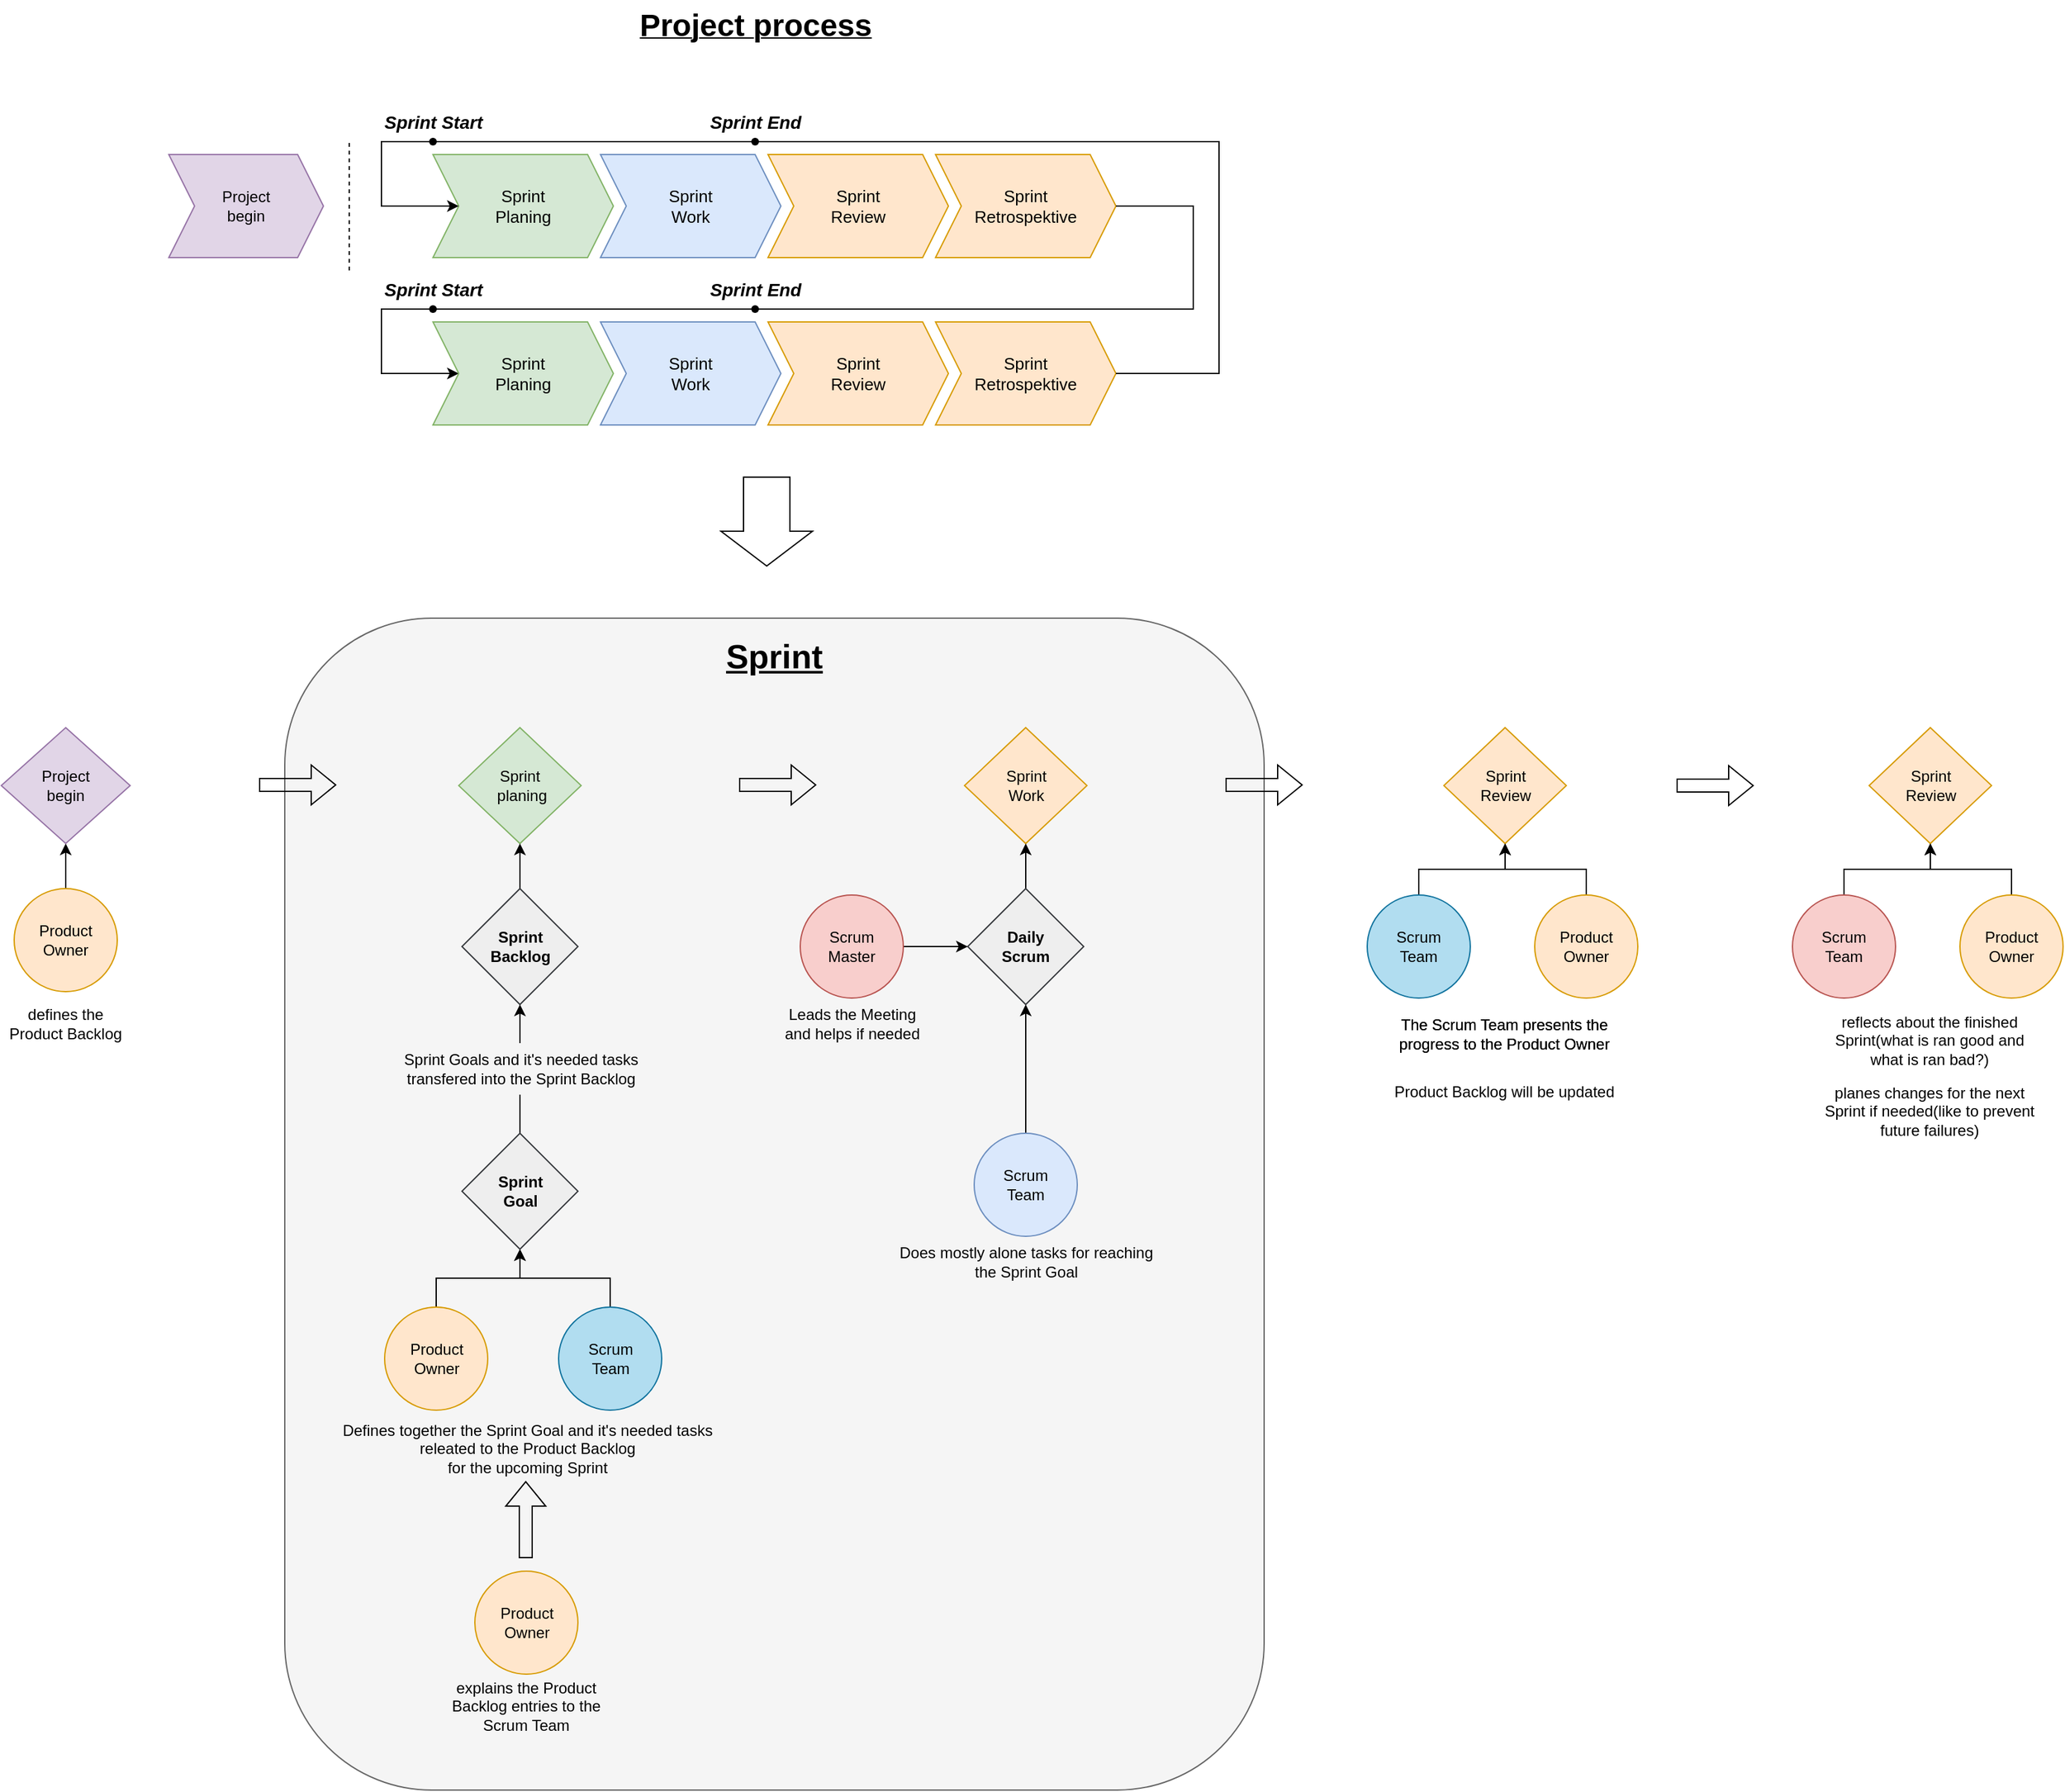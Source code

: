 <mxfile version="23.1.5" type="device" pages="5">
  <diagram id="c-qmzgEk4AUGcoCBLqM5" name="Scrum Run Through">
    <mxGraphModel dx="2501" dy="822" grid="1" gridSize="10" guides="1" tooltips="1" connect="1" arrows="1" fold="1" page="1" pageScale="1" pageWidth="827" pageHeight="1169" math="0" shadow="0">
      <root>
        <mxCell id="0" />
        <mxCell id="1" parent="0" />
        <mxCell id="ksA3H_LL_581Ef8s_18L-1" value="" style="rounded=1;whiteSpace=wrap;html=1;fillColor=#f5f5f5;strokeColor=#666666;fontColor=#333333;" parent="1" vertex="1">
          <mxGeometry x="200" y="540" width="760" height="910" as="geometry" />
        </mxCell>
        <mxCell id="ksA3H_LL_581Ef8s_18L-2" value="Project&lt;br&gt;begin" style="shape=step;perimeter=stepPerimeter;whiteSpace=wrap;html=1;fixedSize=1;fillColor=#e1d5e7;strokeColor=#9673a6;" parent="1" vertex="1">
          <mxGeometry x="110" y="180" width="120" height="80" as="geometry" />
        </mxCell>
        <mxCell id="ksA3H_LL_581Ef8s_18L-3" value="" style="endArrow=none;dashed=1;html=1;rounded=0;" parent="1" edge="1">
          <mxGeometry width="50" height="50" relative="1" as="geometry">
            <mxPoint x="250" y="270" as="sourcePoint" />
            <mxPoint x="250" y="170" as="targetPoint" />
          </mxGeometry>
        </mxCell>
        <mxCell id="ksA3H_LL_581Ef8s_18L-4" value="&lt;div style=&quot;font-size: 13px;&quot; align=&quot;center&quot;&gt;&lt;font style=&quot;font-size: 13px;&quot;&gt;Sprint &lt;br&gt;Planing&lt;/font&gt;&lt;/div&gt;" style="shape=step;perimeter=stepPerimeter;whiteSpace=wrap;html=1;fixedSize=1;fillColor=#d5e8d4;strokeColor=#82b366;align=center;" parent="1" vertex="1">
          <mxGeometry x="315" y="180" width="140" height="80" as="geometry" />
        </mxCell>
        <mxCell id="ksA3H_LL_581Ef8s_18L-5" value="&lt;font style=&quot;font-size: 13px;&quot;&gt;Sprint &lt;br&gt;Work&lt;/font&gt;" style="shape=step;perimeter=stepPerimeter;whiteSpace=wrap;html=1;fixedSize=1;fillColor=#dae8fc;strokeColor=#6c8ebf;" parent="1" vertex="1">
          <mxGeometry x="445" y="180" width="140" height="80" as="geometry" />
        </mxCell>
        <mxCell id="ksA3H_LL_581Ef8s_18L-6" value="&lt;font style=&quot;font-size: 13px;&quot;&gt;Sprint &lt;br&gt;Review&lt;/font&gt;" style="shape=step;perimeter=stepPerimeter;whiteSpace=wrap;html=1;fixedSize=1;fillColor=#ffe6cc;strokeColor=#d79b00;" parent="1" vertex="1">
          <mxGeometry x="575" y="180" width="140" height="80" as="geometry" />
        </mxCell>
        <mxCell id="ksA3H_LL_581Ef8s_18L-7" style="edgeStyle=orthogonalEdgeStyle;rounded=0;orthogonalLoop=1;jettySize=auto;html=1;entryX=0;entryY=0.5;entryDx=0;entryDy=0;" parent="1" source="ksA3H_LL_581Ef8s_18L-12" target="ksA3H_LL_581Ef8s_18L-4" edge="1">
          <mxGeometry relative="1" as="geometry">
            <Array as="points">
              <mxPoint x="275" y="170" />
              <mxPoint x="275" y="220" />
            </Array>
          </mxGeometry>
        </mxCell>
        <mxCell id="ksA3H_LL_581Ef8s_18L-8" value="&lt;font style=&quot;font-size: 13px;&quot;&gt;Sprint &lt;br&gt;Retrospektive&lt;/font&gt;" style="shape=step;perimeter=stepPerimeter;whiteSpace=wrap;html=1;fixedSize=1;fillColor=#ffe6cc;strokeColor=#d79b00;" parent="1" vertex="1">
          <mxGeometry x="705" y="180" width="140" height="80" as="geometry" />
        </mxCell>
        <mxCell id="ksA3H_LL_581Ef8s_18L-9" value="&lt;b&gt;&lt;i&gt;&lt;font style=&quot;font-size: 14px;&quot;&gt;Sprint Start&lt;/font&gt;&lt;/i&gt;&lt;/b&gt;" style="text;html=1;align=center;verticalAlign=middle;resizable=0;points=[];autosize=1;strokeColor=none;fillColor=none;" parent="1" vertex="1">
          <mxGeometry x="260" y="140" width="110" height="30" as="geometry" />
        </mxCell>
        <mxCell id="ksA3H_LL_581Ef8s_18L-10" value="&lt;b&gt;&lt;i&gt;&lt;font style=&quot;font-size: 14px;&quot;&gt;Sprint End&lt;/font&gt;&lt;/i&gt;&lt;/b&gt;" style="text;html=1;align=center;verticalAlign=middle;resizable=0;points=[];autosize=1;strokeColor=none;fillColor=none;" parent="1" vertex="1">
          <mxGeometry x="515" y="140" width="100" height="30" as="geometry" />
        </mxCell>
        <mxCell id="ksA3H_LL_581Ef8s_18L-11" value="" style="edgeStyle=orthogonalEdgeStyle;rounded=0;orthogonalLoop=1;jettySize=auto;html=1;entryDx=0;entryDy=0;endArrow=none;endFill=0;" parent="1" source="ksA3H_LL_581Ef8s_18L-14" target="ksA3H_LL_581Ef8s_18L-12" edge="1">
          <mxGeometry relative="1" as="geometry">
            <Array as="points" />
            <mxPoint x="845" y="220" as="sourcePoint" />
            <mxPoint x="335" y="220" as="targetPoint" />
          </mxGeometry>
        </mxCell>
        <mxCell id="ksA3H_LL_581Ef8s_18L-12" value="" style="shape=waypoint;sketch=0;fillStyle=solid;size=6;pointerEvents=1;points=[];fillColor=none;resizable=0;rotatable=0;perimeter=centerPerimeter;snapToPoint=1;" parent="1" vertex="1">
          <mxGeometry x="305" y="160" width="20" height="20" as="geometry" />
        </mxCell>
        <mxCell id="ksA3H_LL_581Ef8s_18L-13" value="" style="edgeStyle=orthogonalEdgeStyle;rounded=0;orthogonalLoop=1;jettySize=auto;html=1;entryDx=0;entryDy=0;endArrow=classic;endFill=1;entryX=0;entryY=0.5;" parent="1" source="ksA3H_LL_581Ef8s_18L-20" target="ksA3H_LL_581Ef8s_18L-15" edge="1">
          <mxGeometry relative="1" as="geometry">
            <Array as="points">
              <mxPoint x="275" y="300" />
              <mxPoint x="275" y="350" />
            </Array>
            <mxPoint x="845" y="220" as="sourcePoint" />
            <mxPoint x="315" y="170" as="targetPoint" />
          </mxGeometry>
        </mxCell>
        <mxCell id="ksA3H_LL_581Ef8s_18L-14" value="" style="shape=waypoint;sketch=0;fillStyle=solid;size=6;pointerEvents=1;points=[];fillColor=none;resizable=0;rotatable=0;perimeter=centerPerimeter;snapToPoint=1;" parent="1" vertex="1">
          <mxGeometry x="555" y="160" width="20" height="20" as="geometry" />
        </mxCell>
        <mxCell id="ksA3H_LL_581Ef8s_18L-15" value="&lt;div style=&quot;font-size: 13px;&quot; align=&quot;center&quot;&gt;&lt;font style=&quot;font-size: 13px;&quot;&gt;Sprint &lt;br&gt;Planing&lt;/font&gt;&lt;/div&gt;" style="shape=step;perimeter=stepPerimeter;whiteSpace=wrap;html=1;fixedSize=1;fillColor=#d5e8d4;strokeColor=#82b366;align=center;" parent="1" vertex="1">
          <mxGeometry x="315" y="310" width="140" height="80" as="geometry" />
        </mxCell>
        <mxCell id="ksA3H_LL_581Ef8s_18L-16" value="&lt;font style=&quot;font-size: 13px;&quot;&gt;Sprint &lt;br&gt;Work&lt;/font&gt;" style="shape=step;perimeter=stepPerimeter;whiteSpace=wrap;html=1;fixedSize=1;fillColor=#dae8fc;strokeColor=#6c8ebf;" parent="1" vertex="1">
          <mxGeometry x="445" y="310" width="140" height="80" as="geometry" />
        </mxCell>
        <mxCell id="ksA3H_LL_581Ef8s_18L-17" value="&lt;font style=&quot;font-size: 13px;&quot;&gt;Sprint &lt;br&gt;Review&lt;/font&gt;" style="shape=step;perimeter=stepPerimeter;whiteSpace=wrap;html=1;fixedSize=1;fillColor=#ffe6cc;strokeColor=#d79b00;" parent="1" vertex="1">
          <mxGeometry x="575" y="310" width="140" height="80" as="geometry" />
        </mxCell>
        <mxCell id="ksA3H_LL_581Ef8s_18L-18" value="&lt;font style=&quot;font-size: 13px;&quot;&gt;Sprint &lt;br&gt;Retrospektive&lt;/font&gt;" style="shape=step;perimeter=stepPerimeter;whiteSpace=wrap;html=1;fixedSize=1;fillColor=#ffe6cc;strokeColor=#d79b00;" parent="1" vertex="1">
          <mxGeometry x="705" y="310" width="140" height="80" as="geometry" />
        </mxCell>
        <mxCell id="ksA3H_LL_581Ef8s_18L-19" value="" style="edgeStyle=orthogonalEdgeStyle;rounded=0;orthogonalLoop=1;jettySize=auto;html=1;entryDx=0;entryDy=0;endArrow=none;endFill=0;" parent="1" source="ksA3H_LL_581Ef8s_18L-23" target="ksA3H_LL_581Ef8s_18L-20" edge="1">
          <mxGeometry relative="1" as="geometry">
            <Array as="points" />
            <mxPoint x="845" y="220" as="sourcePoint" />
            <mxPoint x="335" y="350" as="targetPoint" />
          </mxGeometry>
        </mxCell>
        <mxCell id="ksA3H_LL_581Ef8s_18L-20" value="" style="shape=waypoint;sketch=0;fillStyle=solid;size=6;pointerEvents=1;points=[];fillColor=none;resizable=0;rotatable=0;perimeter=centerPerimeter;snapToPoint=1;" parent="1" vertex="1">
          <mxGeometry x="305" y="290" width="20" height="20" as="geometry" />
        </mxCell>
        <mxCell id="ksA3H_LL_581Ef8s_18L-21" value="&lt;b&gt;&lt;i&gt;&lt;font style=&quot;font-size: 14px;&quot;&gt;Sprint Start&lt;/font&gt;&lt;/i&gt;&lt;/b&gt;" style="text;html=1;align=center;verticalAlign=middle;resizable=0;points=[];autosize=1;strokeColor=none;fillColor=none;" parent="1" vertex="1">
          <mxGeometry x="260" y="270" width="110" height="30" as="geometry" />
        </mxCell>
        <mxCell id="ksA3H_LL_581Ef8s_18L-22" value="" style="edgeStyle=orthogonalEdgeStyle;rounded=0;orthogonalLoop=1;jettySize=auto;html=1;entryDx=0;entryDy=0;endArrow=none;endFill=0;" parent="1" source="ksA3H_LL_581Ef8s_18L-8" target="ksA3H_LL_581Ef8s_18L-23" edge="1">
          <mxGeometry relative="1" as="geometry">
            <Array as="points">
              <mxPoint x="905" y="220" />
              <mxPoint x="905" y="300" />
            </Array>
            <mxPoint x="845" y="220" as="sourcePoint" />
            <mxPoint x="315" y="300" as="targetPoint" />
          </mxGeometry>
        </mxCell>
        <mxCell id="ksA3H_LL_581Ef8s_18L-23" value="" style="shape=waypoint;sketch=0;fillStyle=solid;size=6;pointerEvents=1;points=[];fillColor=none;resizable=0;rotatable=0;perimeter=centerPerimeter;snapToPoint=1;" parent="1" vertex="1">
          <mxGeometry x="555" y="290" width="20" height="20" as="geometry" />
        </mxCell>
        <mxCell id="ksA3H_LL_581Ef8s_18L-24" value="&lt;b&gt;&lt;i&gt;&lt;font style=&quot;font-size: 14px;&quot;&gt;Sprint End&lt;/font&gt;&lt;/i&gt;&lt;/b&gt;" style="text;html=1;align=center;verticalAlign=middle;resizable=0;points=[];autosize=1;strokeColor=none;fillColor=none;" parent="1" vertex="1">
          <mxGeometry x="515" y="270" width="100" height="30" as="geometry" />
        </mxCell>
        <mxCell id="ksA3H_LL_581Ef8s_18L-25" style="edgeStyle=orthogonalEdgeStyle;rounded=0;orthogonalLoop=1;jettySize=auto;html=1;entryX=0.817;entryY=0.292;entryDx=0;entryDy=0;entryPerimeter=0;endArrow=none;endFill=0;" parent="1" source="ksA3H_LL_581Ef8s_18L-18" target="ksA3H_LL_581Ef8s_18L-14" edge="1">
          <mxGeometry relative="1" as="geometry">
            <Array as="points">
              <mxPoint x="925" y="350" />
              <mxPoint x="925" y="170" />
            </Array>
          </mxGeometry>
        </mxCell>
        <mxCell id="ksA3H_LL_581Ef8s_18L-26" style="edgeStyle=orthogonalEdgeStyle;rounded=0;orthogonalLoop=1;jettySize=auto;html=1;endArrow=none;endFill=0;startArrow=classic;startFill=1;" parent="1" source="ksA3H_LL_581Ef8s_18L-27" target="ksA3H_LL_581Ef8s_18L-29" edge="1">
          <mxGeometry relative="1" as="geometry" />
        </mxCell>
        <mxCell id="ksA3H_LL_581Ef8s_18L-27" value="Project&lt;br&gt;begin" style="rhombus;whiteSpace=wrap;html=1;fillColor=#e1d5e7;strokeColor=#9673a6;" parent="1" vertex="1">
          <mxGeometry x="-20" y="625" width="100" height="90" as="geometry" />
        </mxCell>
        <mxCell id="ksA3H_LL_581Ef8s_18L-28" value="&lt;u&gt;&lt;b&gt;&lt;font style=&quot;font-size: 24px;&quot;&gt;Project process&lt;/font&gt;&lt;/b&gt;&lt;/u&gt;" style="text;html=1;align=center;verticalAlign=middle;resizable=0;points=[];autosize=1;strokeColor=none;fillColor=none;" parent="1" vertex="1">
          <mxGeometry x="460" y="60" width="210" height="40" as="geometry" />
        </mxCell>
        <mxCell id="ksA3H_LL_581Ef8s_18L-29" value="Product Owner" style="ellipse;whiteSpace=wrap;html=1;aspect=fixed;fillColor=#ffe6cc;strokeColor=#d79b00;" parent="1" vertex="1">
          <mxGeometry x="-10" y="750" width="80" height="80" as="geometry" />
        </mxCell>
        <mxCell id="ksA3H_LL_581Ef8s_18L-30" value="defines the Product Backlog" style="text;html=1;align=center;verticalAlign=middle;whiteSpace=wrap;rounded=0;" parent="1" vertex="1">
          <mxGeometry x="-20" y="840" width="100" height="30" as="geometry" />
        </mxCell>
        <mxCell id="ksA3H_LL_581Ef8s_18L-31" value="&lt;div&gt;Sprint&lt;/div&gt;&lt;div&gt;&amp;nbsp;planing&lt;/div&gt;" style="rhombus;whiteSpace=wrap;html=1;fillColor=#d5e8d4;strokeColor=#82b366;" parent="1" vertex="1">
          <mxGeometry x="335" y="625" width="95" height="90" as="geometry" />
        </mxCell>
        <mxCell id="ksA3H_LL_581Ef8s_18L-32" value="Product Owner" style="ellipse;whiteSpace=wrap;html=1;aspect=fixed;fillColor=#ffe6cc;strokeColor=#d79b00;" parent="1" vertex="1">
          <mxGeometry x="347.5" y="1280" width="80" height="80" as="geometry" />
        </mxCell>
        <mxCell id="ksA3H_LL_581Ef8s_18L-33" value="explains the Product Backlog entries to the Scrum Team" style="text;html=1;align=center;verticalAlign=middle;whiteSpace=wrap;rounded=0;" parent="1" vertex="1">
          <mxGeometry x="325" y="1370" width="125" height="30" as="geometry" />
        </mxCell>
        <mxCell id="ksA3H_LL_581Ef8s_18L-34" style="edgeStyle=orthogonalEdgeStyle;rounded=0;orthogonalLoop=1;jettySize=auto;html=1;endArrow=classic;endFill=1;" parent="1" source="ksA3H_LL_581Ef8s_18L-35" target="ksA3H_LL_581Ef8s_18L-39" edge="1">
          <mxGeometry relative="1" as="geometry" />
        </mxCell>
        <mxCell id="ksA3H_LL_581Ef8s_18L-35" value="Scrum&lt;br&gt;Team" style="ellipse;whiteSpace=wrap;html=1;aspect=fixed;fillColor=#b1ddf0;strokeColor=#10739e;" parent="1" vertex="1">
          <mxGeometry x="412.5" y="1075" width="80" height="80" as="geometry" />
        </mxCell>
        <mxCell id="ksA3H_LL_581Ef8s_18L-36" style="edgeStyle=orthogonalEdgeStyle;rounded=0;orthogonalLoop=1;jettySize=auto;html=1;endArrow=classic;endFill=1;" parent="1" source="ksA3H_LL_581Ef8s_18L-37" target="ksA3H_LL_581Ef8s_18L-39" edge="1">
          <mxGeometry relative="1" as="geometry" />
        </mxCell>
        <mxCell id="ksA3H_LL_581Ef8s_18L-37" value="Product Owner" style="ellipse;whiteSpace=wrap;html=1;aspect=fixed;fillColor=#ffe6cc;strokeColor=#d79b00;" parent="1" vertex="1">
          <mxGeometry x="277.5" y="1075" width="80" height="80" as="geometry" />
        </mxCell>
        <mxCell id="ksA3H_LL_581Ef8s_18L-38" style="edgeStyle=orthogonalEdgeStyle;rounded=0;orthogonalLoop=1;jettySize=auto;html=1;endArrow=none;endFill=0;" parent="1" source="ksA3H_LL_581Ef8s_18L-39" target="ksA3H_LL_581Ef8s_18L-43" edge="1">
          <mxGeometry relative="1" as="geometry" />
        </mxCell>
        <mxCell id="ksA3H_LL_581Ef8s_18L-39" value="&lt;b&gt;Sprint&lt;br&gt;Goal&lt;/b&gt;" style="rhombus;whiteSpace=wrap;html=1;fillColor=#eeeeee;strokeColor=#36393d;" parent="1" vertex="1">
          <mxGeometry x="337.5" y="940" width="90" height="90" as="geometry" />
        </mxCell>
        <mxCell id="ksA3H_LL_581Ef8s_18L-40" style="edgeStyle=orthogonalEdgeStyle;rounded=0;orthogonalLoop=1;jettySize=auto;html=1;endArrow=classic;endFill=1;" parent="1" source="ksA3H_LL_581Ef8s_18L-41" target="ksA3H_LL_581Ef8s_18L-31" edge="1">
          <mxGeometry relative="1" as="geometry">
            <Array as="points">
              <mxPoint x="383" y="750" />
              <mxPoint x="383" y="750" />
            </Array>
          </mxGeometry>
        </mxCell>
        <mxCell id="ksA3H_LL_581Ef8s_18L-41" value="&lt;b&gt;Sprint&lt;br&gt;Backlog&lt;/b&gt;" style="rhombus;whiteSpace=wrap;html=1;fillColor=#eeeeee;strokeColor=#36393d;" parent="1" vertex="1">
          <mxGeometry x="337.5" y="750" width="90" height="90" as="geometry" />
        </mxCell>
        <mxCell id="ksA3H_LL_581Ef8s_18L-42" style="edgeStyle=orthogonalEdgeStyle;rounded=0;orthogonalLoop=1;jettySize=auto;html=1;endArrow=classic;endFill=1;" parent="1" source="ksA3H_LL_581Ef8s_18L-43" target="ksA3H_LL_581Ef8s_18L-41" edge="1">
          <mxGeometry relative="1" as="geometry" />
        </mxCell>
        <mxCell id="ksA3H_LL_581Ef8s_18L-43" value="Sprint Goals and it&#39;s needed tasks &lt;br&gt;transfered into the Sprint Backlog" style="text;html=1;align=center;verticalAlign=middle;resizable=0;points=[];autosize=1;strokeColor=none;fillColor=none;" parent="1" vertex="1">
          <mxGeometry x="272.5" y="870" width="220" height="40" as="geometry" />
        </mxCell>
        <mxCell id="ksA3H_LL_581Ef8s_18L-44" value="Defines together the Sprint Goal and it&#39;s needed tasks &lt;br&gt;releated to the Product Backlog&lt;br&gt;for the upcoming Sprint" style="text;html=1;align=center;verticalAlign=middle;resizable=0;points=[];autosize=1;strokeColor=none;fillColor=none;" parent="1" vertex="1">
          <mxGeometry x="222.5" y="1155" width="330" height="60" as="geometry" />
        </mxCell>
        <mxCell id="ksA3H_LL_581Ef8s_18L-45" value="" style="shape=flexArrow;endArrow=classic;html=1;rounded=0;" parent="1" edge="1">
          <mxGeometry width="50" height="50" relative="1" as="geometry">
            <mxPoint x="387" y="1270" as="sourcePoint" />
            <mxPoint x="387" y="1210" as="targetPoint" />
          </mxGeometry>
        </mxCell>
        <mxCell id="ksA3H_LL_581Ef8s_18L-46" value="" style="shape=flexArrow;endArrow=classic;html=1;rounded=0;" parent="1" edge="1">
          <mxGeometry width="50" height="50" relative="1" as="geometry">
            <mxPoint x="180" y="669.5" as="sourcePoint" />
            <mxPoint x="240" y="669.5" as="targetPoint" />
          </mxGeometry>
        </mxCell>
        <mxCell id="ksA3H_LL_581Ef8s_18L-47" value="Sprint&lt;br&gt;Work" style="rhombus;whiteSpace=wrap;html=1;fillColor=#ffe6cc;strokeColor=#d79b00;" parent="1" vertex="1">
          <mxGeometry x="727.5" y="625" width="95" height="90" as="geometry" />
        </mxCell>
        <mxCell id="ksA3H_LL_581Ef8s_18L-48" style="edgeStyle=orthogonalEdgeStyle;rounded=0;orthogonalLoop=1;jettySize=auto;html=1;entryX=0.5;entryY=1;entryDx=0;entryDy=0;" parent="1" source="ksA3H_LL_581Ef8s_18L-49" target="ksA3H_LL_581Ef8s_18L-57" edge="1">
          <mxGeometry relative="1" as="geometry" />
        </mxCell>
        <mxCell id="ksA3H_LL_581Ef8s_18L-49" value="Scrum&lt;br&gt;Team" style="ellipse;whiteSpace=wrap;html=1;aspect=fixed;fillColor=#dae8fc;strokeColor=#6c8ebf;" parent="1" vertex="1">
          <mxGeometry x="735" y="940" width="80" height="80" as="geometry" />
        </mxCell>
        <mxCell id="ksA3H_LL_581Ef8s_18L-50" value="Does mostly alone tasks for reaching&lt;br&gt;the Sprint Goal" style="text;html=1;align=center;verticalAlign=middle;resizable=0;points=[];autosize=1;strokeColor=none;fillColor=none;" parent="1" vertex="1">
          <mxGeometry x="660" y="1020" width="230" height="40" as="geometry" />
        </mxCell>
        <mxCell id="ksA3H_LL_581Ef8s_18L-51" value="&lt;div&gt;Sprint&lt;/div&gt;&lt;div&gt;Review&lt;br&gt;&lt;/div&gt;" style="rhombus;whiteSpace=wrap;html=1;fillColor=#ffe6cc;strokeColor=#d79b00;" parent="1" vertex="1">
          <mxGeometry x="1099.5" y="625" width="95" height="90" as="geometry" />
        </mxCell>
        <mxCell id="ksA3H_LL_581Ef8s_18L-52" style="edgeStyle=orthogonalEdgeStyle;rounded=0;orthogonalLoop=1;jettySize=auto;html=1;entryX=0.5;entryY=1;entryDx=0;entryDy=0;" parent="1" source="ksA3H_LL_581Ef8s_18L-53" target="ksA3H_LL_581Ef8s_18L-51" edge="1">
          <mxGeometry relative="1" as="geometry" />
        </mxCell>
        <mxCell id="ksA3H_LL_581Ef8s_18L-53" value="Product Owner" style="ellipse;whiteSpace=wrap;html=1;aspect=fixed;fillColor=#ffe6cc;strokeColor=#d79b00;" parent="1" vertex="1">
          <mxGeometry x="1170" y="755" width="80" height="80" as="geometry" />
        </mxCell>
        <mxCell id="ksA3H_LL_581Ef8s_18L-54" style="edgeStyle=orthogonalEdgeStyle;rounded=0;orthogonalLoop=1;jettySize=auto;html=1;entryX=0.5;entryY=1;entryDx=0;entryDy=0;" parent="1" source="ksA3H_LL_581Ef8s_18L-55" target="ksA3H_LL_581Ef8s_18L-51" edge="1">
          <mxGeometry relative="1" as="geometry" />
        </mxCell>
        <mxCell id="ksA3H_LL_581Ef8s_18L-55" value="Scrum&lt;br&gt;Team" style="ellipse;whiteSpace=wrap;html=1;aspect=fixed;fillColor=#b1ddf0;strokeColor=#10739e;" parent="1" vertex="1">
          <mxGeometry x="1040" y="755" width="80" height="80" as="geometry" />
        </mxCell>
        <mxCell id="ksA3H_LL_581Ef8s_18L-56" style="edgeStyle=orthogonalEdgeStyle;rounded=0;orthogonalLoop=1;jettySize=auto;html=1;" parent="1" source="ksA3H_LL_581Ef8s_18L-57" target="ksA3H_LL_581Ef8s_18L-47" edge="1">
          <mxGeometry relative="1" as="geometry" />
        </mxCell>
        <mxCell id="ksA3H_LL_581Ef8s_18L-57" value="&lt;b&gt;Daily&lt;br&gt;Scrum&lt;br&gt;&lt;/b&gt;" style="rhombus;whiteSpace=wrap;html=1;fillColor=#eeeeee;strokeColor=#36393d;" parent="1" vertex="1">
          <mxGeometry x="730" y="750" width="90" height="90" as="geometry" />
        </mxCell>
        <mxCell id="ksA3H_LL_581Ef8s_18L-58" style="edgeStyle=orthogonalEdgeStyle;rounded=0;orthogonalLoop=1;jettySize=auto;html=1;" parent="1" source="ksA3H_LL_581Ef8s_18L-59" target="ksA3H_LL_581Ef8s_18L-57" edge="1">
          <mxGeometry relative="1" as="geometry" />
        </mxCell>
        <mxCell id="ksA3H_LL_581Ef8s_18L-59" value="Scrum&lt;br&gt;Master" style="ellipse;whiteSpace=wrap;html=1;aspect=fixed;fillColor=#f8cecc;strokeColor=#b85450;" parent="1" vertex="1">
          <mxGeometry x="600" y="755" width="80" height="80" as="geometry" />
        </mxCell>
        <mxCell id="ksA3H_LL_581Ef8s_18L-60" value="The Scrum Team presents the progress to the Product Owner " style="text;html=1;align=center;verticalAlign=middle;whiteSpace=wrap;rounded=0;" parent="1" vertex="1">
          <mxGeometry x="1058.44" y="830" width="177.12" height="65" as="geometry" />
        </mxCell>
        <mxCell id="ksA3H_LL_581Ef8s_18L-61" value="Leads the Meeting&lt;br&gt;and helps if needed" style="text;html=1;align=center;verticalAlign=middle;resizable=0;points=[];autosize=1;strokeColor=none;fillColor=none;" parent="1" vertex="1">
          <mxGeometry x="570" y="835" width="140" height="40" as="geometry" />
        </mxCell>
        <mxCell id="ksA3H_LL_581Ef8s_18L-62" value="" style="shape=flexArrow;endArrow=classic;html=1;rounded=0;" parent="1" edge="1">
          <mxGeometry width="50" height="50" relative="1" as="geometry">
            <mxPoint x="552.5" y="669.5" as="sourcePoint" />
            <mxPoint x="612.5" y="669.5" as="targetPoint" />
          </mxGeometry>
        </mxCell>
        <mxCell id="ksA3H_LL_581Ef8s_18L-63" value="" style="shape=flexArrow;endArrow=classic;html=1;rounded=0;" parent="1" edge="1">
          <mxGeometry width="50" height="50" relative="1" as="geometry">
            <mxPoint x="930" y="669.5" as="sourcePoint" />
            <mxPoint x="990" y="669.5" as="targetPoint" />
          </mxGeometry>
        </mxCell>
        <mxCell id="ksA3H_LL_581Ef8s_18L-64" value="&lt;font style=&quot;font-size: 26px;&quot;&gt;&lt;b&gt;&lt;u&gt;Sprint&lt;/u&gt;&lt;/b&gt;&lt;/font&gt;" style="text;html=1;align=center;verticalAlign=middle;whiteSpace=wrap;rounded=0;" parent="1" vertex="1">
          <mxGeometry x="550" y="555" width="60" height="30" as="geometry" />
        </mxCell>
        <mxCell id="ksA3H_LL_581Ef8s_18L-65" value="" style="shape=flexArrow;endArrow=classic;html=1;rounded=0;endWidth=34;endSize=8.67;width=36;" parent="1" edge="1">
          <mxGeometry width="50" height="50" relative="1" as="geometry">
            <mxPoint x="574" y="430" as="sourcePoint" />
            <mxPoint x="574" y="500" as="targetPoint" />
          </mxGeometry>
        </mxCell>
        <mxCell id="ksA3H_LL_581Ef8s_18L-66" value="Product Backlog will be updated" style="text;html=1;align=center;verticalAlign=middle;whiteSpace=wrap;rounded=0;" parent="1" vertex="1">
          <mxGeometry x="1058.44" y="875" width="177.12" height="65" as="geometry" />
        </mxCell>
        <mxCell id="ksA3H_LL_581Ef8s_18L-67" value="&lt;div&gt;Sprint&lt;/div&gt;&lt;div&gt;Review&lt;br&gt;&lt;/div&gt;" style="rhombus;whiteSpace=wrap;html=1;fillColor=#ffe6cc;strokeColor=#d79b00;" parent="1" vertex="1">
          <mxGeometry x="1429.5" y="625" width="95" height="90" as="geometry" />
        </mxCell>
        <mxCell id="ksA3H_LL_581Ef8s_18L-68" style="edgeStyle=orthogonalEdgeStyle;rounded=0;orthogonalLoop=1;jettySize=auto;html=1;entryX=0.5;entryY=1;entryDx=0;entryDy=0;" parent="1" source="ksA3H_LL_581Ef8s_18L-69" target="ksA3H_LL_581Ef8s_18L-67" edge="1">
          <mxGeometry relative="1" as="geometry" />
        </mxCell>
        <mxCell id="ksA3H_LL_581Ef8s_18L-69" value="Product Owner" style="ellipse;whiteSpace=wrap;html=1;aspect=fixed;fillColor=#ffe6cc;strokeColor=#d79b00;" parent="1" vertex="1">
          <mxGeometry x="1500" y="755" width="80" height="80" as="geometry" />
        </mxCell>
        <mxCell id="ksA3H_LL_581Ef8s_18L-70" style="edgeStyle=orthogonalEdgeStyle;rounded=0;orthogonalLoop=1;jettySize=auto;html=1;entryX=0.5;entryY=1;entryDx=0;entryDy=0;" parent="1" source="ksA3H_LL_581Ef8s_18L-71" target="ksA3H_LL_581Ef8s_18L-67" edge="1">
          <mxGeometry relative="1" as="geometry" />
        </mxCell>
        <mxCell id="ksA3H_LL_581Ef8s_18L-71" value="Scrum&lt;br&gt;Team" style="ellipse;whiteSpace=wrap;html=1;aspect=fixed;fillColor=#f8cecc;strokeColor=#b85450;" parent="1" vertex="1">
          <mxGeometry x="1370" y="755" width="80" height="80" as="geometry" />
        </mxCell>
        <mxCell id="ksA3H_LL_581Ef8s_18L-72" value="" style="shape=flexArrow;endArrow=classic;html=1;rounded=0;" parent="1" edge="1">
          <mxGeometry width="50" height="50" relative="1" as="geometry">
            <mxPoint x="1280" y="670" as="sourcePoint" />
            <mxPoint x="1340" y="670" as="targetPoint" />
          </mxGeometry>
        </mxCell>
        <mxCell id="ksA3H_LL_581Ef8s_18L-73" value="reflects about the finished Sprint(what is ran good and what is ran bad?)" style="text;html=1;align=center;verticalAlign=middle;whiteSpace=wrap;rounded=0;" parent="1" vertex="1">
          <mxGeometry x="1388.44" y="835" width="177.12" height="65" as="geometry" />
        </mxCell>
        <mxCell id="Fl461FX3475AAv7IyDkG-1" value="The Scrum Team presents the progress to the Product Owner " style="text;html=1;align=center;verticalAlign=middle;whiteSpace=wrap;rounded=0;" parent="1" vertex="1">
          <mxGeometry x="1058.44" y="830" width="177.12" height="65" as="geometry" />
        </mxCell>
        <mxCell id="Fl461FX3475AAv7IyDkG-2" value="planes changes for the next Sprint if needed(like to prevent future failures)" style="text;html=1;align=center;verticalAlign=middle;whiteSpace=wrap;rounded=0;" parent="1" vertex="1">
          <mxGeometry x="1388.44" y="890" width="177.12" height="65" as="geometry" />
        </mxCell>
      </root>
    </mxGraphModel>
  </diagram>
  <diagram id="8C9BGQz33ruoWxVAFbFE" name="Sprint">
    <mxGraphModel dx="2261" dy="822" grid="1" gridSize="10" guides="1" tooltips="1" connect="1" arrows="1" fold="1" page="1" pageScale="1" pageWidth="827" pageHeight="1169" math="0" shadow="0">
      <root>
        <mxCell id="0" />
        <mxCell id="1" parent="0" />
        <mxCell id="HS-cQMUUF17yYIAZoPdI-1" value="&lt;div style=&quot;font-size: 13px;&quot; align=&quot;center&quot;&gt;&lt;font style=&quot;font-size: 13px;&quot;&gt;Sprint &lt;br&gt;Planing&lt;/font&gt;&lt;/div&gt;" style="shape=step;perimeter=stepPerimeter;whiteSpace=wrap;html=1;fixedSize=1;fillColor=#d5e8d4;strokeColor=#82b366;align=center;" parent="1" vertex="1">
          <mxGeometry x="30" y="80" width="140" height="80" as="geometry" />
        </mxCell>
        <mxCell id="HS-cQMUUF17yYIAZoPdI-2" value="&lt;font style=&quot;font-size: 13px;&quot;&gt;Sprint &lt;br&gt;Work&lt;/font&gt;" style="shape=step;perimeter=stepPerimeter;whiteSpace=wrap;html=1;fixedSize=1;fillColor=#dae8fc;strokeColor=#6c8ebf;" parent="1" vertex="1">
          <mxGeometry x="160" y="80" width="140" height="80" as="geometry" />
        </mxCell>
        <mxCell id="HS-cQMUUF17yYIAZoPdI-3" value="&lt;font style=&quot;font-size: 13px;&quot;&gt;Sprint &lt;br&gt;Review&lt;/font&gt;" style="shape=step;perimeter=stepPerimeter;whiteSpace=wrap;html=1;fixedSize=1;fillColor=#ffe6cc;strokeColor=#d79b00;" parent="1" vertex="1">
          <mxGeometry x="290" y="80" width="140" height="80" as="geometry" />
        </mxCell>
        <mxCell id="HS-cQMUUF17yYIAZoPdI-7" style="edgeStyle=orthogonalEdgeStyle;rounded=0;orthogonalLoop=1;jettySize=auto;html=1;entryX=0;entryY=0.5;entryDx=0;entryDy=0;" parent="1" source="I5MrTY9eYWebLU3lWVhX-1" target="HS-cQMUUF17yYIAZoPdI-1" edge="1">
          <mxGeometry relative="1" as="geometry">
            <Array as="points">
              <mxPoint x="-10" y="70" />
              <mxPoint x="-10" y="120" />
            </Array>
          </mxGeometry>
        </mxCell>
        <mxCell id="HS-cQMUUF17yYIAZoPdI-4" value="&lt;font style=&quot;font-size: 13px;&quot;&gt;Sprint &lt;br&gt;Retrospektive&lt;/font&gt;" style="shape=step;perimeter=stepPerimeter;whiteSpace=wrap;html=1;fixedSize=1;fillColor=#ffe6cc;strokeColor=#d79b00;" parent="1" vertex="1">
          <mxGeometry x="420" y="80" width="140" height="80" as="geometry" />
        </mxCell>
        <mxCell id="HS-cQMUUF17yYIAZoPdI-5" value="&lt;b&gt;&lt;i&gt;&lt;font style=&quot;font-size: 14px;&quot;&gt;Sprint Start&lt;/font&gt;&lt;/i&gt;&lt;/b&gt;" style="text;html=1;align=center;verticalAlign=middle;resizable=0;points=[];autosize=1;strokeColor=none;fillColor=none;" parent="1" vertex="1">
          <mxGeometry x="-25" y="40" width="110" height="30" as="geometry" />
        </mxCell>
        <mxCell id="HS-cQMUUF17yYIAZoPdI-6" value="&lt;b&gt;&lt;i&gt;&lt;font style=&quot;font-size: 14px;&quot;&gt;Sprint End&lt;/font&gt;&lt;/i&gt;&lt;/b&gt;" style="text;html=1;align=center;verticalAlign=middle;resizable=0;points=[];autosize=1;strokeColor=none;fillColor=none;" parent="1" vertex="1">
          <mxGeometry x="230" y="40" width="100" height="30" as="geometry" />
        </mxCell>
        <mxCell id="I5MrTY9eYWebLU3lWVhX-3" value="" style="edgeStyle=orthogonalEdgeStyle;rounded=0;orthogonalLoop=1;jettySize=auto;html=1;entryDx=0;entryDy=0;endArrow=none;endFill=0;" parent="1" source="I5MrTY9eYWebLU3lWVhX-6" target="I5MrTY9eYWebLU3lWVhX-1" edge="1">
          <mxGeometry relative="1" as="geometry">
            <Array as="points" />
            <mxPoint x="560" y="120" as="sourcePoint" />
            <mxPoint x="50" y="120" as="targetPoint" />
          </mxGeometry>
        </mxCell>
        <mxCell id="I5MrTY9eYWebLU3lWVhX-1" value="" style="shape=waypoint;sketch=0;fillStyle=solid;size=6;pointerEvents=1;points=[];fillColor=none;resizable=0;rotatable=0;perimeter=centerPerimeter;snapToPoint=1;" parent="1" vertex="1">
          <mxGeometry x="20" y="60" width="20" height="20" as="geometry" />
        </mxCell>
        <mxCell id="I5MrTY9eYWebLU3lWVhX-5" value="" style="edgeStyle=orthogonalEdgeStyle;rounded=0;orthogonalLoop=1;jettySize=auto;html=1;entryDx=0;entryDy=0;endArrow=classic;endFill=1;entryX=0;entryY=0.5;" parent="1" source="I5MrTY9eYWebLU3lWVhX-11" target="I5MrTY9eYWebLU3lWVhX-7" edge="1">
          <mxGeometry relative="1" as="geometry">
            <Array as="points">
              <mxPoint x="-10" y="200" />
              <mxPoint x="-10" y="250" />
            </Array>
            <mxPoint x="560" y="120" as="sourcePoint" />
            <mxPoint x="30" y="70" as="targetPoint" />
          </mxGeometry>
        </mxCell>
        <mxCell id="I5MrTY9eYWebLU3lWVhX-6" value="" style="shape=waypoint;sketch=0;fillStyle=solid;size=6;pointerEvents=1;points=[];fillColor=none;resizable=0;rotatable=0;perimeter=centerPerimeter;snapToPoint=1;" parent="1" vertex="1">
          <mxGeometry x="270" y="60" width="20" height="20" as="geometry" />
        </mxCell>
        <mxCell id="I5MrTY9eYWebLU3lWVhX-7" value="&lt;div style=&quot;font-size: 13px;&quot; align=&quot;center&quot;&gt;&lt;font style=&quot;font-size: 13px;&quot;&gt;Sprint &lt;br&gt;Planing&lt;/font&gt;&lt;/div&gt;" style="shape=step;perimeter=stepPerimeter;whiteSpace=wrap;html=1;fixedSize=1;fillColor=#d5e8d4;strokeColor=#82b366;align=center;" parent="1" vertex="1">
          <mxGeometry x="30" y="210" width="140" height="80" as="geometry" />
        </mxCell>
        <mxCell id="I5MrTY9eYWebLU3lWVhX-8" value="&lt;font style=&quot;font-size: 13px;&quot;&gt;Sprint &lt;br&gt;Work&lt;/font&gt;" style="shape=step;perimeter=stepPerimeter;whiteSpace=wrap;html=1;fixedSize=1;fillColor=#dae8fc;strokeColor=#6c8ebf;" parent="1" vertex="1">
          <mxGeometry x="160" y="210" width="140" height="80" as="geometry" />
        </mxCell>
        <mxCell id="I5MrTY9eYWebLU3lWVhX-9" value="&lt;font style=&quot;font-size: 13px;&quot;&gt;Sprint &lt;br&gt;Review&lt;/font&gt;" style="shape=step;perimeter=stepPerimeter;whiteSpace=wrap;html=1;fixedSize=1;fillColor=#ffe6cc;strokeColor=#d79b00;" parent="1" vertex="1">
          <mxGeometry x="290" y="210" width="140" height="80" as="geometry" />
        </mxCell>
        <mxCell id="I5MrTY9eYWebLU3lWVhX-10" value="&lt;font style=&quot;font-size: 13px;&quot;&gt;Sprint &lt;br&gt;Retrospektive&lt;/font&gt;" style="shape=step;perimeter=stepPerimeter;whiteSpace=wrap;html=1;fixedSize=1;fillColor=#ffe6cc;strokeColor=#d79b00;" parent="1" vertex="1">
          <mxGeometry x="420" y="210" width="140" height="80" as="geometry" />
        </mxCell>
        <mxCell id="I5MrTY9eYWebLU3lWVhX-12" value="" style="edgeStyle=orthogonalEdgeStyle;rounded=0;orthogonalLoop=1;jettySize=auto;html=1;entryDx=0;entryDy=0;endArrow=none;endFill=0;" parent="1" source="6y6huZBR16-pVKUqot0g-2" target="I5MrTY9eYWebLU3lWVhX-11" edge="1">
          <mxGeometry relative="1" as="geometry">
            <Array as="points" />
            <mxPoint x="560" y="120" as="sourcePoint" />
            <mxPoint x="50" y="250" as="targetPoint" />
          </mxGeometry>
        </mxCell>
        <mxCell id="I5MrTY9eYWebLU3lWVhX-11" value="" style="shape=waypoint;sketch=0;fillStyle=solid;size=6;pointerEvents=1;points=[];fillColor=none;resizable=0;rotatable=0;perimeter=centerPerimeter;snapToPoint=1;" parent="1" vertex="1">
          <mxGeometry x="20" y="190" width="20" height="20" as="geometry" />
        </mxCell>
        <mxCell id="6y6huZBR16-pVKUqot0g-1" value="&lt;b&gt;&lt;i&gt;&lt;font style=&quot;font-size: 14px;&quot;&gt;Sprint Start&lt;/font&gt;&lt;/i&gt;&lt;/b&gt;" style="text;html=1;align=center;verticalAlign=middle;resizable=0;points=[];autosize=1;strokeColor=none;fillColor=none;" parent="1" vertex="1">
          <mxGeometry x="-25" y="170" width="110" height="30" as="geometry" />
        </mxCell>
        <mxCell id="6y6huZBR16-pVKUqot0g-3" value="" style="edgeStyle=orthogonalEdgeStyle;rounded=0;orthogonalLoop=1;jettySize=auto;html=1;entryDx=0;entryDy=0;endArrow=none;endFill=0;" parent="1" source="HS-cQMUUF17yYIAZoPdI-4" target="6y6huZBR16-pVKUqot0g-2" edge="1">
          <mxGeometry relative="1" as="geometry">
            <Array as="points">
              <mxPoint x="620" y="120" />
              <mxPoint x="620" y="200" />
            </Array>
            <mxPoint x="560" y="120" as="sourcePoint" />
            <mxPoint x="30" y="200" as="targetPoint" />
          </mxGeometry>
        </mxCell>
        <mxCell id="6y6huZBR16-pVKUqot0g-2" value="" style="shape=waypoint;sketch=0;fillStyle=solid;size=6;pointerEvents=1;points=[];fillColor=none;resizable=0;rotatable=0;perimeter=centerPerimeter;snapToPoint=1;" parent="1" vertex="1">
          <mxGeometry x="270" y="190" width="20" height="20" as="geometry" />
        </mxCell>
        <mxCell id="6y6huZBR16-pVKUqot0g-4" value="&lt;b&gt;&lt;i&gt;&lt;font style=&quot;font-size: 14px;&quot;&gt;Sprint End&lt;/font&gt;&lt;/i&gt;&lt;/b&gt;" style="text;html=1;align=center;verticalAlign=middle;resizable=0;points=[];autosize=1;strokeColor=none;fillColor=none;" parent="1" vertex="1">
          <mxGeometry x="230" y="170" width="100" height="30" as="geometry" />
        </mxCell>
        <mxCell id="6y6huZBR16-pVKUqot0g-5" style="edgeStyle=orthogonalEdgeStyle;rounded=0;orthogonalLoop=1;jettySize=auto;html=1;entryX=0.817;entryY=0.292;entryDx=0;entryDy=0;entryPerimeter=0;endArrow=none;endFill=0;" parent="1" source="I5MrTY9eYWebLU3lWVhX-10" target="I5MrTY9eYWebLU3lWVhX-6" edge="1">
          <mxGeometry relative="1" as="geometry">
            <Array as="points">
              <mxPoint x="640" y="250" />
              <mxPoint x="640" y="70" />
            </Array>
          </mxGeometry>
        </mxCell>
      </root>
    </mxGraphModel>
  </diagram>
  <diagram id="3aJXmVNH9dWS0tNwV_E3" name="Roles">
    <mxGraphModel dx="1674" dy="822" grid="1" gridSize="10" guides="1" tooltips="1" connect="1" arrows="1" fold="1" page="1" pageScale="1" pageWidth="827" pageHeight="1169" math="0" shadow="0">
      <root>
        <mxCell id="0" />
        <mxCell id="1" parent="0" />
        <mxCell id="yRtULhE6Gc7jScWbl9n9-1" style="edgeStyle=orthogonalEdgeStyle;rounded=0;orthogonalLoop=1;jettySize=auto;html=1;entryX=0.5;entryY=0;entryDx=0;entryDy=0;dashed=1;endArrow=none;endFill=0;" parent="1" source="Uu69jhP2g59Hsaei0b5r-6" target="Uu69jhP2g59Hsaei0b5r-15" edge="1">
          <mxGeometry relative="1" as="geometry">
            <Array as="points">
              <mxPoint x="380" y="480" />
              <mxPoint x="130" y="480" />
            </Array>
          </mxGeometry>
        </mxCell>
        <mxCell id="yRtULhE6Gc7jScWbl9n9-2" style="edgeStyle=orthogonalEdgeStyle;rounded=0;orthogonalLoop=1;jettySize=auto;html=1;entryX=0.5;entryY=0;entryDx=0;entryDy=0;dashed=1;startArrow=none;startFill=0;endArrow=none;endFill=0;" parent="1" source="Uu69jhP2g59Hsaei0b5r-6" target="Uu69jhP2g59Hsaei0b5r-14" edge="1">
          <mxGeometry relative="1" as="geometry" />
        </mxCell>
        <mxCell id="yRtULhE6Gc7jScWbl9n9-3" style="edgeStyle=orthogonalEdgeStyle;rounded=0;orthogonalLoop=1;jettySize=auto;html=1;dashed=1;startArrow=none;startFill=0;endArrow=none;endFill=0;" parent="1" source="Uu69jhP2g59Hsaei0b5r-6" target="Uu69jhP2g59Hsaei0b5r-13" edge="1">
          <mxGeometry relative="1" as="geometry">
            <Array as="points">
              <mxPoint x="380" y="480" />
              <mxPoint x="630" y="480" />
            </Array>
          </mxGeometry>
        </mxCell>
        <mxCell id="Uu69jhP2g59Hsaei0b5r-6" value="Team Roles" style="rounded=0;whiteSpace=wrap;html=1;" parent="1" vertex="1">
          <mxGeometry x="320" y="390" width="120" height="60" as="geometry" />
        </mxCell>
        <mxCell id="59JyYLoNS_Dk_x_8xU96-32" style="edgeStyle=orthogonalEdgeStyle;rounded=0;orthogonalLoop=1;jettySize=auto;html=1;entryX=0.5;entryY=0;entryDx=0;entryDy=0;endArrow=none;endFill=0;dashed=1;" parent="1" source="Uu69jhP2g59Hsaei0b5r-13" target="59JyYLoNS_Dk_x_8xU96-26" edge="1">
          <mxGeometry relative="1" as="geometry" />
        </mxCell>
        <mxCell id="Uu69jhP2g59Hsaei0b5r-13" value="Scrum &lt;br&gt;Team" style="ellipse;whiteSpace=wrap;html=1;aspect=fixed;fillColor=#b0e3e6;strokeColor=#0e8088;" parent="1" vertex="1">
          <mxGeometry x="590" y="505" width="80" height="80" as="geometry" />
        </mxCell>
        <mxCell id="59JyYLoNS_Dk_x_8xU96-31" style="edgeStyle=orthogonalEdgeStyle;rounded=0;orthogonalLoop=1;jettySize=auto;html=1;endArrow=none;endFill=0;dashed=1;" parent="1" source="Uu69jhP2g59Hsaei0b5r-14" target="59JyYLoNS_Dk_x_8xU96-14" edge="1">
          <mxGeometry relative="1" as="geometry" />
        </mxCell>
        <mxCell id="Uu69jhP2g59Hsaei0b5r-14" value="Scrum &lt;br&gt;Master" style="ellipse;whiteSpace=wrap;html=1;aspect=fixed;fillColor=#fad9d5;strokeColor=#ae4132;" parent="1" vertex="1">
          <mxGeometry x="340" y="505" width="80" height="80" as="geometry" />
        </mxCell>
        <mxCell id="59JyYLoNS_Dk_x_8xU96-30" style="edgeStyle=orthogonalEdgeStyle;rounded=0;orthogonalLoop=1;jettySize=auto;html=1;entryX=0.5;entryY=0;entryDx=0;entryDy=0;endArrow=none;endFill=0;dashed=1;" parent="1" source="Uu69jhP2g59Hsaei0b5r-15" target="59JyYLoNS_Dk_x_8xU96-22" edge="1">
          <mxGeometry relative="1" as="geometry" />
        </mxCell>
        <mxCell id="Uu69jhP2g59Hsaei0b5r-15" value="Product Owner" style="ellipse;whiteSpace=wrap;html=1;aspect=fixed;fillColor=#fad7ac;strokeColor=#b46504;" parent="1" vertex="1">
          <mxGeometry x="90" y="505" width="80" height="80" as="geometry" />
        </mxCell>
        <mxCell id="59JyYLoNS_Dk_x_8xU96-14" value="Tasks &amp;amp; Responibilites" style="swimlane;fontStyle=0;childLayout=stackLayout;horizontal=1;startSize=30;horizontalStack=0;resizeParent=1;resizeParentMax=0;resizeLast=0;collapsible=1;marginBottom=0;whiteSpace=wrap;html=1;fillColor=#fad9d5;strokeColor=#ae4132;" parent="1" vertex="1">
          <mxGeometry x="260" y="620" width="240" height="120" as="geometry" />
        </mxCell>
        <mxCell id="59JyYLoNS_Dk_x_8xU96-15" value="introduction of scrum into the team" style="text;strokeColor=none;fillColor=none;align=left;verticalAlign=middle;spacingLeft=4;spacingRight=4;overflow=hidden;points=[[0,0.5],[1,0.5]];portConstraint=eastwest;rotatable=0;whiteSpace=wrap;html=1;" parent="59JyYLoNS_Dk_x_8xU96-14" vertex="1">
          <mxGeometry y="30" width="240" height="30" as="geometry" />
        </mxCell>
        <mxCell id="59JyYLoNS_Dk_x_8xU96-16" value="explaining scrum to the team members" style="text;strokeColor=none;fillColor=none;align=left;verticalAlign=middle;spacingLeft=4;spacingRight=4;overflow=hidden;points=[[0,0.5],[1,0.5]];portConstraint=eastwest;rotatable=0;whiteSpace=wrap;html=1;" parent="59JyYLoNS_Dk_x_8xU96-14" vertex="1">
          <mxGeometry y="60" width="240" height="30" as="geometry" />
        </mxCell>
        <mxCell id="59JyYLoNS_Dk_x_8xU96-17" value="managing scrum and leading it&#39;s team" style="text;strokeColor=none;fillColor=none;align=left;verticalAlign=middle;spacingLeft=4;spacingRight=4;overflow=hidden;points=[[0,0.5],[1,0.5]];portConstraint=eastwest;rotatable=0;whiteSpace=wrap;html=1;" parent="59JyYLoNS_Dk_x_8xU96-14" vertex="1">
          <mxGeometry y="90" width="240" height="30" as="geometry" />
        </mxCell>
        <mxCell id="59JyYLoNS_Dk_x_8xU96-22" value="Tasks &amp;amp; Responibilites" style="swimlane;fontStyle=0;childLayout=stackLayout;horizontal=1;startSize=30;horizontalStack=0;resizeParent=1;resizeParentMax=0;resizeLast=0;collapsible=1;marginBottom=0;whiteSpace=wrap;html=1;fillColor=#fad7ac;strokeColor=#b46504;" parent="1" vertex="1">
          <mxGeometry x="10" y="620" width="240" height="150" as="geometry" />
        </mxCell>
        <mxCell id="59JyYLoNS_Dk_x_8xU96-24" value="has the vison of how to get to the finished product" style="text;strokeColor=none;fillColor=none;align=left;verticalAlign=middle;spacingLeft=4;spacingRight=4;overflow=hidden;points=[[0,0.5],[1,0.5]];portConstraint=eastwest;rotatable=0;whiteSpace=wrap;html=1;" parent="59JyYLoNS_Dk_x_8xU96-22" vertex="1">
          <mxGeometry y="30" width="240" height="30" as="geometry" />
        </mxCell>
        <mxCell id="59JyYLoNS_Dk_x_8xU96-25" value="creates the product backlog and it&#39;s order" style="text;strokeColor=none;fillColor=none;align=left;verticalAlign=middle;spacingLeft=4;spacingRight=4;overflow=hidden;points=[[0,0.5],[1,0.5]];portConstraint=eastwest;rotatable=0;whiteSpace=wrap;html=1;" parent="59JyYLoNS_Dk_x_8xU96-22" vertex="1">
          <mxGeometry y="60" width="240" height="30" as="geometry" />
        </mxCell>
        <mxCell id="59JyYLoNS_Dk_x_8xU96-34" value="responsible for the enhancement of the core idea and it&#39;s values" style="text;align=left;verticalAlign=middle;spacingLeft=4;spacingRight=4;overflow=hidden;points=[[0,0.5],[1,0.5]];portConstraint=eastwest;rotatable=0;whiteSpace=wrap;html=1;" parent="59JyYLoNS_Dk_x_8xU96-22" vertex="1">
          <mxGeometry y="90" width="240" height="30" as="geometry" />
        </mxCell>
        <mxCell id="6Ju3yim4oINkDlCcN3Nv-1" value="is the person that is defining the scale of the product and it&#39;s features" style="text;align=left;verticalAlign=middle;spacingLeft=4;spacingRight=4;overflow=hidden;points=[[0,0.5],[1,0.5]];portConstraint=eastwest;rotatable=0;whiteSpace=wrap;html=1;" parent="59JyYLoNS_Dk_x_8xU96-22" vertex="1">
          <mxGeometry y="120" width="240" height="30" as="geometry" />
        </mxCell>
        <mxCell id="59JyYLoNS_Dk_x_8xU96-26" value="Tasks &amp;amp; Responibilites" style="swimlane;fontStyle=0;childLayout=stackLayout;horizontal=1;startSize=30;horizontalStack=0;resizeParent=1;resizeParentMax=0;resizeLast=0;collapsible=1;marginBottom=0;whiteSpace=wrap;html=1;fillColor=#b0e3e6;strokeColor=#0e8088;" parent="1" vertex="1">
          <mxGeometry x="510" y="620" width="240" height="180" as="geometry" />
        </mxCell>
        <mxCell id="59JyYLoNS_Dk_x_8xU96-35" value="usually less than 10 people" style="text;strokeColor=none;fillColor=none;align=left;verticalAlign=middle;spacingLeft=4;spacingRight=4;overflow=hidden;points=[[0,0.5],[1,0.5]];portConstraint=eastwest;rotatable=0;whiteSpace=wrap;html=1;" parent="59JyYLoNS_Dk_x_8xU96-26" vertex="1">
          <mxGeometry y="30" width="240" height="30" as="geometry" />
        </mxCell>
        <mxCell id="59JyYLoNS_Dk_x_8xU96-27" value="creating the sprint backlog" style="text;strokeColor=none;fillColor=none;align=left;verticalAlign=middle;spacingLeft=4;spacingRight=4;overflow=hidden;points=[[0,0.5],[1,0.5]];portConstraint=eastwest;rotatable=0;whiteSpace=wrap;html=1;" parent="59JyYLoNS_Dk_x_8xU96-26" vertex="1">
          <mxGeometry y="60" width="240" height="30" as="geometry" />
        </mxCell>
        <mxCell id="59JyYLoNS_Dk_x_8xU96-28" value="following of the &quot;Definition of Done&quot; for sprint goales" style="text;strokeColor=none;fillColor=none;align=left;verticalAlign=middle;spacingLeft=4;spacingRight=4;overflow=hidden;points=[[0,0.5],[1,0.5]];portConstraint=eastwest;rotatable=0;whiteSpace=wrap;html=1;" parent="59JyYLoNS_Dk_x_8xU96-26" vertex="1">
          <mxGeometry y="90" width="240" height="30" as="geometry" />
        </mxCell>
        <mxCell id="EnC6wPjlENxxz82FGkDs-1" value="responsible for reaching the goals of the sprint" style="text;strokeColor=none;fillColor=none;align=left;verticalAlign=middle;spacingLeft=4;spacingRight=4;overflow=hidden;points=[[0,0.5],[1,0.5]];portConstraint=eastwest;rotatable=0;whiteSpace=wrap;html=1;" vertex="1" parent="59JyYLoNS_Dk_x_8xU96-26">
          <mxGeometry y="120" width="240" height="30" as="geometry" />
        </mxCell>
        <mxCell id="_rw-UXWYDFqYwEjqIUbW-1" value="is in charge of the amount of work" style="text;strokeColor=none;fillColor=none;align=left;verticalAlign=middle;spacingLeft=4;spacingRight=4;overflow=hidden;points=[[0,0.5],[1,0.5]];portConstraint=eastwest;rotatable=0;whiteSpace=wrap;html=1;" parent="59JyYLoNS_Dk_x_8xU96-26" vertex="1">
          <mxGeometry y="150" width="240" height="30" as="geometry" />
        </mxCell>
        <mxCell id="59JyYLoNS_Dk_x_8xU96-36" value="&lt;div&gt;&lt;font style=&quot;font-size: 14px;&quot;&gt;&lt;b&gt;&lt;i&gt;has the vison of how to get to the finished product&lt;/i&gt;&lt;/b&gt;&lt;/font&gt;&lt;/div&gt;" style="text;html=1;strokeColor=none;fillColor=none;align=center;verticalAlign=middle;whiteSpace=wrap;rounded=0;" parent="1" vertex="1">
          <mxGeometry x="60" y="850" width="140" height="30" as="geometry" />
        </mxCell>
        <mxCell id="59JyYLoNS_Dk_x_8xU96-37" value="&lt;b&gt;&lt;i&gt;&lt;font style=&quot;font-size: 15px;&quot;&gt;is managing the teams and it&#39;s scrum&lt;/font&gt;&lt;/i&gt;&lt;/b&gt;" style="text;html=1;strokeColor=none;fillColor=none;align=center;verticalAlign=middle;whiteSpace=wrap;rounded=0;" parent="1" vertex="1">
          <mxGeometry x="310" y="850" width="140" height="30" as="geometry" />
        </mxCell>
        <mxCell id="59JyYLoNS_Dk_x_8xU96-38" value="&lt;b&gt;&lt;i&gt;&lt;font style=&quot;font-size: 14px;&quot;&gt;the team that is working on the project&lt;/font&gt;&lt;/i&gt;&lt;/b&gt;" style="text;html=1;strokeColor=none;fillColor=none;align=center;verticalAlign=middle;whiteSpace=wrap;rounded=0;" parent="1" vertex="1">
          <mxGeometry x="560" y="850" width="140" height="30" as="geometry" />
        </mxCell>
        <mxCell id="DEZC5Wf26jgvlJ_Q_XCa-9" style="edgeStyle=orthogonalEdgeStyle;rounded=0;orthogonalLoop=1;jettySize=auto;html=1;entryX=0.5;entryY=0;entryDx=0;entryDy=0;dashed=1;endArrow=none;endFill=0;" edge="1" parent="1" source="9fGaNDfoxrWNIFM6mCAj-2" target="DEZC5Wf26jgvlJ_Q_XCa-2">
          <mxGeometry relative="1" as="geometry" />
        </mxCell>
        <mxCell id="9fGaNDfoxrWNIFM6mCAj-2" value="Other Roles" style="rounded=0;whiteSpace=wrap;html=1;" parent="1" vertex="1">
          <mxGeometry x="1060" y="390" width="120" height="60" as="geometry" />
        </mxCell>
        <mxCell id="DEZC5Wf26jgvlJ_Q_XCa-1" style="edgeStyle=orthogonalEdgeStyle;rounded=0;orthogonalLoop=1;jettySize=auto;html=1;entryX=0.5;entryY=0;entryDx=0;entryDy=0;endArrow=none;endFill=0;dashed=1;" edge="1" parent="1" source="DEZC5Wf26jgvlJ_Q_XCa-2" target="DEZC5Wf26jgvlJ_Q_XCa-3">
          <mxGeometry relative="1" as="geometry" />
        </mxCell>
        <mxCell id="DEZC5Wf26jgvlJ_Q_XCa-2" value="Stakeholder" style="ellipse;whiteSpace=wrap;html=1;aspect=fixed;fillColor=#dae8fc;strokeColor=#6c8ebf;" vertex="1" parent="1">
          <mxGeometry x="1080" y="505" width="80" height="80" as="geometry" />
        </mxCell>
        <mxCell id="DEZC5Wf26jgvlJ_Q_XCa-3" value="Tasks &amp;amp; Responibilites" style="swimlane;fontStyle=0;childLayout=stackLayout;horizontal=1;startSize=30;horizontalStack=0;resizeParent=1;resizeParentMax=0;resizeLast=0;collapsible=1;marginBottom=0;whiteSpace=wrap;html=1;fillColor=#dae8fc;strokeColor=#6c8ebf;" vertex="1" parent="1">
          <mxGeometry x="1000" y="620" width="240" height="120" as="geometry" />
        </mxCell>
        <mxCell id="DEZC5Wf26jgvlJ_Q_XCa-4" value="all but not the Team Roles are Stakeholder" style="text;strokeColor=none;fillColor=none;align=left;verticalAlign=middle;spacingLeft=4;spacingRight=4;overflow=hidden;points=[[0,0.5],[1,0.5]];portConstraint=eastwest;rotatable=0;whiteSpace=wrap;html=1;" vertex="1" parent="DEZC5Wf26jgvlJ_Q_XCa-3">
          <mxGeometry y="30" width="240" height="30" as="geometry" />
        </mxCell>
        <mxCell id="DEZC5Wf26jgvlJ_Q_XCa-5" value="communicate with team to make a Backlog Refinements" style="text;strokeColor=none;fillColor=none;align=left;verticalAlign=middle;spacingLeft=4;spacingRight=4;overflow=hidden;points=[[0,0.5],[1,0.5]];portConstraint=eastwest;rotatable=0;whiteSpace=wrap;html=1;" vertex="1" parent="DEZC5Wf26jgvlJ_Q_XCa-3">
          <mxGeometry y="60" width="240" height="30" as="geometry" />
        </mxCell>
        <mxCell id="DEZC5Wf26jgvlJ_Q_XCa-6" value="as example clients or users" style="text;strokeColor=none;fillColor=none;align=left;verticalAlign=middle;spacingLeft=4;spacingRight=4;overflow=hidden;points=[[0,0.5],[1,0.5]];portConstraint=eastwest;rotatable=0;whiteSpace=wrap;html=1;" vertex="1" parent="DEZC5Wf26jgvlJ_Q_XCa-3">
          <mxGeometry y="90" width="240" height="30" as="geometry" />
        </mxCell>
        <mxCell id="DEZC5Wf26jgvlJ_Q_XCa-8" value="&lt;b style=&quot;font-size: 14px;&quot;&gt;&lt;i style=&quot;font-size: 14px;&quot;&gt;communicate with the hole Scrum Team&lt;br style=&quot;font-size: 14px;&quot;&gt;&lt;/i&gt;&lt;/b&gt;" style="text;html=1;strokeColor=none;fillColor=none;align=center;verticalAlign=middle;whiteSpace=wrap;rounded=0;fontSize=14;" vertex="1" parent="1">
          <mxGeometry x="1050" y="850" width="140" height="30" as="geometry" />
        </mxCell>
      </root>
    </mxGraphModel>
  </diagram>
  <diagram id="SCTNsipO27F24VzZu_hE" name="Ceremonies">
    <mxGraphModel grid="1" page="1" gridSize="10" guides="1" tooltips="1" connect="1" arrows="1" fold="1" pageScale="1" pageWidth="827" pageHeight="1169" math="0" shadow="0">
      <root>
        <mxCell id="0" />
        <mxCell id="1" parent="0" />
        <mxCell id="cw0pUvzRBV36KK9tCFAH-1" style="edgeStyle=orthogonalEdgeStyle;rounded=0;orthogonalLoop=1;jettySize=auto;html=1;entryX=0.5;entryY=0;entryDx=0;entryDy=0;dashed=1;endArrow=none;endFill=0;" edge="1" parent="1" source="cw0pUvzRBV36KK9tCFAH-4" target="cw0pUvzRBV36KK9tCFAH-10">
          <mxGeometry relative="1" as="geometry">
            <Array as="points">
              <mxPoint x="414" y="480" />
              <mxPoint x="164" y="480" />
            </Array>
          </mxGeometry>
        </mxCell>
        <mxCell id="cw0pUvzRBV36KK9tCFAH-2" style="edgeStyle=orthogonalEdgeStyle;rounded=0;orthogonalLoop=1;jettySize=auto;html=1;entryX=0.5;entryY=0;entryDx=0;entryDy=0;dashed=1;startArrow=none;startFill=0;endArrow=none;endFill=0;" edge="1" parent="1" source="cw0pUvzRBV36KK9tCFAH-4" target="cw0pUvzRBV36KK9tCFAH-8">
          <mxGeometry relative="1" as="geometry" />
        </mxCell>
        <mxCell id="cw0pUvzRBV36KK9tCFAH-3" style="edgeStyle=orthogonalEdgeStyle;rounded=0;orthogonalLoop=1;jettySize=auto;html=1;dashed=1;startArrow=none;startFill=0;endArrow=none;endFill=0;" edge="1" parent="1" source="cw0pUvzRBV36KK9tCFAH-4" target="cw0pUvzRBV36KK9tCFAH-6">
          <mxGeometry relative="1" as="geometry">
            <Array as="points">
              <mxPoint x="414" y="480" />
              <mxPoint x="664" y="480" />
            </Array>
          </mxGeometry>
        </mxCell>
        <mxCell id="cw0pUvzRBV36KK9tCFAH-4" value="Ceremonies" style="rounded=0;whiteSpace=wrap;html=1;" vertex="1" parent="1">
          <mxGeometry x="354" y="390" width="120" height="60" as="geometry" />
        </mxCell>
        <mxCell id="cw0pUvzRBV36KK9tCFAH-5" style="edgeStyle=orthogonalEdgeStyle;rounded=0;orthogonalLoop=1;jettySize=auto;html=1;entryX=0.5;entryY=0;entryDx=0;entryDy=0;endArrow=none;endFill=0;dashed=1;" edge="1" parent="1" source="cw0pUvzRBV36KK9tCFAH-6" target="cw0pUvzRBV36KK9tCFAH-20">
          <mxGeometry relative="1" as="geometry" />
        </mxCell>
        <mxCell id="cw0pUvzRBV36KK9tCFAH-6" value="Sprint&lt;br&gt;Review" style="ellipse;whiteSpace=wrap;html=1;aspect=fixed;fillColor=#b0e3e6;strokeColor=#0e8088;" vertex="1" parent="1">
          <mxGeometry x="624" y="505" width="80" height="80" as="geometry" />
        </mxCell>
        <mxCell id="cw0pUvzRBV36KK9tCFAH-7" style="edgeStyle=orthogonalEdgeStyle;rounded=0;orthogonalLoop=1;jettySize=auto;html=1;endArrow=none;endFill=0;dashed=1;" edge="1" parent="1" source="cw0pUvzRBV36KK9tCFAH-8" target="cw0pUvzRBV36KK9tCFAH-11">
          <mxGeometry relative="1" as="geometry" />
        </mxCell>
        <mxCell id="cw0pUvzRBV36KK9tCFAH-8" value="Daily &lt;br&gt;Scrum" style="ellipse;whiteSpace=wrap;html=1;aspect=fixed;fillColor=#fad9d5;strokeColor=#ae4132;" vertex="1" parent="1">
          <mxGeometry x="374" y="505" width="80" height="80" as="geometry" />
        </mxCell>
        <mxCell id="cw0pUvzRBV36KK9tCFAH-9" style="edgeStyle=orthogonalEdgeStyle;rounded=0;orthogonalLoop=1;jettySize=auto;html=1;entryX=0.5;entryY=0;entryDx=0;entryDy=0;endArrow=none;endFill=0;dashed=1;" edge="1" parent="1" source="cw0pUvzRBV36KK9tCFAH-10" target="cw0pUvzRBV36KK9tCFAH-15">
          <mxGeometry relative="1" as="geometry" />
        </mxCell>
        <mxCell id="cw0pUvzRBV36KK9tCFAH-10" value="Sprint Planning" style="ellipse;whiteSpace=wrap;html=1;aspect=fixed;fillColor=#fad7ac;strokeColor=#b46504;" vertex="1" parent="1">
          <mxGeometry x="124" y="505" width="80" height="80" as="geometry" />
        </mxCell>
        <mxCell id="cw0pUvzRBV36KK9tCFAH-11" value="The ins &amp;amp; outs" style="swimlane;fontStyle=0;childLayout=stackLayout;horizontal=1;startSize=30;horizontalStack=0;resizeParent=1;resizeParentMax=0;resizeLast=0;collapsible=1;marginBottom=0;whiteSpace=wrap;html=1;fillColor=#fad9d5;strokeColor=#ae4132;" vertex="1" parent="1">
          <mxGeometry x="294" y="620" width="240" height="130" as="geometry" />
        </mxCell>
        <mxCell id="cw0pUvzRBV36KK9tCFAH-12" value="its there to check the progress from every developer" style="text;strokeColor=none;fillColor=none;align=left;verticalAlign=middle;spacingLeft=4;spacingRight=4;overflow=hidden;points=[[0,0.5],[1,0.5]];portConstraint=eastwest;rotatable=0;whiteSpace=wrap;html=1;" vertex="1" parent="cw0pUvzRBV36KK9tCFAH-11">
          <mxGeometry y="30" width="240" height="40" as="geometry" />
        </mxCell>
        <mxCell id="cw0pUvzRBV36KK9tCFAH-13" value="If needed is the prime moment to adapt the sprint backlog" style="text;strokeColor=none;fillColor=none;align=left;verticalAlign=middle;spacingLeft=4;spacingRight=4;overflow=hidden;points=[[0,0.5],[1,0.5]];portConstraint=eastwest;rotatable=0;whiteSpace=wrap;html=1;" vertex="1" parent="cw0pUvzRBV36KK9tCFAH-11">
          <mxGeometry y="70" width="240" height="30" as="geometry" />
        </mxCell>
        <mxCell id="cw0pUvzRBV36KK9tCFAH-14" value="keeps the team informed of exacly at what point they are in the print" style="text;strokeColor=none;fillColor=none;align=left;verticalAlign=middle;spacingLeft=4;spacingRight=4;overflow=hidden;points=[[0,0.5],[1,0.5]];portConstraint=eastwest;rotatable=0;whiteSpace=wrap;html=1;" vertex="1" parent="cw0pUvzRBV36KK9tCFAH-11">
          <mxGeometry y="100" width="240" height="30" as="geometry" />
        </mxCell>
        <mxCell id="cw0pUvzRBV36KK9tCFAH-15" value="The ins &amp;amp; outs" style="swimlane;fontStyle=0;childLayout=stackLayout;horizontal=1;startSize=30;horizontalStack=0;resizeParent=1;resizeParentMax=0;resizeLast=0;collapsible=1;marginBottom=0;whiteSpace=wrap;html=1;fillColor=#fad7ac;strokeColor=#b46504;" vertex="1" parent="1">
          <mxGeometry x="44" y="620" width="240" height="260" as="geometry" />
        </mxCell>
        <mxCell id="cw0pUvzRBV36KK9tCFAH-16" value="defines backlog entries into diffrent tasks" style="text;strokeColor=none;fillColor=none;align=left;verticalAlign=middle;spacingLeft=4;spacingRight=4;overflow=hidden;points=[[0,0.5],[1,0.5]];portConstraint=eastwest;rotatable=0;whiteSpace=wrap;html=1;" vertex="1" parent="cw0pUvzRBV36KK9tCFAH-15">
          <mxGeometry y="30" width="240" height="30" as="geometry" />
        </mxCell>
        <mxCell id="cw0pUvzRBV36KK9tCFAH-17" value="the team always devides the work and selects the amount so that the work is doable for the sprint" style="text;strokeColor=none;fillColor=none;align=left;verticalAlign=middle;spacingLeft=4;spacingRight=4;overflow=hidden;points=[[0,0.5],[1,0.5]];portConstraint=eastwest;rotatable=0;whiteSpace=wrap;html=1;" vertex="1" parent="cw0pUvzRBV36KK9tCFAH-15">
          <mxGeometry y="60" width="240" height="50" as="geometry" />
        </mxCell>
        <mxCell id="cw0pUvzRBV36KK9tCFAH-18" value="tasks are devided into small 2 to 4 hour work parts best so that the teammembers can work on them independently " style="text;align=left;verticalAlign=middle;spacingLeft=4;spacingRight=4;overflow=hidden;points=[[0,0.5],[1,0.5]];portConstraint=eastwest;rotatable=0;whiteSpace=wrap;html=1;" vertex="1" parent="cw0pUvzRBV36KK9tCFAH-15">
          <mxGeometry y="110" width="240" height="50" as="geometry" />
        </mxCell>
        <mxCell id="cw0pUvzRBV36KK9tCFAH-28" value="too large tasks keep get broken up into smaller ones. if that isnt possible you put it aside until you know more" style="text;align=left;verticalAlign=middle;spacingLeft=4;spacingRight=4;overflow=hidden;points=[[0,0.5],[1,0.5]];portConstraint=eastwest;rotatable=0;whiteSpace=wrap;html=1;" vertex="1" parent="cw0pUvzRBV36KK9tCFAH-15">
          <mxGeometry y="160" width="240" height="50" as="geometry" />
        </mxCell>
        <mxCell id="cw0pUvzRBV36KK9tCFAH-19" value="when a sprint goal is set it can not be changed again unlike other elements of a sprint" style="text;align=left;verticalAlign=middle;spacingLeft=4;spacingRight=4;overflow=hidden;points=[[0,0.5],[1,0.5]];portConstraint=eastwest;rotatable=0;whiteSpace=wrap;html=1;" vertex="1" parent="cw0pUvzRBV36KK9tCFAH-15">
          <mxGeometry y="210" width="240" height="50" as="geometry" />
        </mxCell>
        <mxCell id="cw0pUvzRBV36KK9tCFAH-20" value="The ins &amp;amp; outs" style="swimlane;fontStyle=0;childLayout=stackLayout;horizontal=1;startSize=30;horizontalStack=0;resizeParent=1;resizeParentMax=0;resizeLast=0;collapsible=1;marginBottom=0;whiteSpace=wrap;html=1;fillColor=#b0e3e6;strokeColor=#0e8088;" vertex="1" parent="1">
          <mxGeometry x="544" y="620" width="240" height="120" as="geometry" />
        </mxCell>
        <mxCell id="cw0pUvzRBV36KK9tCFAH-21" value="presents the progress to the owner" style="text;strokeColor=none;fillColor=none;align=left;verticalAlign=middle;spacingLeft=4;spacingRight=4;overflow=hidden;points=[[0,0.5],[1,0.5]];portConstraint=eastwest;rotatable=0;whiteSpace=wrap;html=1;" vertex="1" parent="cw0pUvzRBV36KK9tCFAH-20">
          <mxGeometry y="30" width="240" height="30" as="geometry" />
        </mxCell>
        <mxCell id="cw0pUvzRBV36KK9tCFAH-22" value="in turn tasks hat werent achieved are also noted down" style="text;strokeColor=none;fillColor=none;align=left;verticalAlign=middle;spacingLeft=4;spacingRight=4;overflow=hidden;points=[[0,0.5],[1,0.5]];portConstraint=eastwest;rotatable=0;whiteSpace=wrap;html=1;" vertex="1" parent="cw0pUvzRBV36KK9tCFAH-20">
          <mxGeometry y="60" width="240" height="30" as="geometry" />
        </mxCell>
        <mxCell id="cw0pUvzRBV36KK9tCFAH-23" value="from this knowledge is gained to make adjustments for the next sprint." style="text;strokeColor=none;fillColor=none;align=left;verticalAlign=middle;spacingLeft=4;spacingRight=4;overflow=hidden;points=[[0,0.5],[1,0.5]];portConstraint=eastwest;rotatable=0;whiteSpace=wrap;html=1;" vertex="1" parent="cw0pUvzRBV36KK9tCFAH-20">
          <mxGeometry y="90" width="240" height="30" as="geometry" />
        </mxCell>
        <mxCell id="cw0pUvzRBV36KK9tCFAH-24" value="&lt;b&gt;&lt;i style=&quot;font-size: 14px;&quot;&gt;&lt;font style=&quot;font-size: 14px;&quot;&gt;The team sets the plan for the sprint &lt;br&gt;&lt;/font&gt;&lt;/i&gt;&lt;/b&gt;" style="text;html=1;strokeColor=none;fillColor=none;align=center;verticalAlign=middle;whiteSpace=wrap;rounded=0;" vertex="1" parent="1">
          <mxGeometry x="94" y="910" width="140" height="30" as="geometry" />
        </mxCell>
        <mxCell id="cw0pUvzRBV36KK9tCFAH-25" value="&lt;font style=&quot;font-size: 14px;&quot;&gt;&lt;b&gt;&lt;i&gt;Is a daily meeting for progress checking&lt;/i&gt;&lt;/b&gt;&lt;/font&gt;" style="text;html=1;strokeColor=none;fillColor=none;align=center;verticalAlign=middle;whiteSpace=wrap;rounded=0;" vertex="1" parent="1">
          <mxGeometry x="344" y="790" width="140" height="30" as="geometry" />
        </mxCell>
        <mxCell id="cw0pUvzRBV36KK9tCFAH-26" value="&lt;font style=&quot;font-size: 14px;&quot;&gt;&lt;b&gt;&lt;i&gt;Its when the produkt from the sprint is presented&lt;/i&gt;&lt;/b&gt;&lt;/font&gt;" style="text;html=1;strokeColor=none;fillColor=none;align=center;verticalAlign=middle;whiteSpace=wrap;rounded=0;" vertex="1" parent="1">
          <mxGeometry x="594" y="790" width="140" height="30" as="geometry" />
        </mxCell>
      </root>
    </mxGraphModel>
  </diagram>
  <diagram id="VRQsT7CpVuV48-XuVWUI" name="Artifacts">
    <mxGraphModel grid="1" page="1" gridSize="10" guides="1" tooltips="1" connect="1" arrows="1" fold="1" pageScale="1" pageWidth="827" pageHeight="1169" math="0" shadow="0">
      <root>
        <mxCell id="0" />
        <mxCell id="1" parent="0" />
        <mxCell id="4nKnERoKt4vhZm8Ghyku-1" style="edgeStyle=orthogonalEdgeStyle;rounded=0;orthogonalLoop=1;jettySize=auto;html=1;entryX=0.5;entryY=0;entryDx=0;entryDy=0;dashed=1;endArrow=none;endFill=0;" edge="1" parent="1" source="4nKnERoKt4vhZm8Ghyku-4" target="4nKnERoKt4vhZm8Ghyku-10">
          <mxGeometry relative="1" as="geometry">
            <Array as="points">
              <mxPoint x="414" y="480" />
              <mxPoint x="164" y="480" />
            </Array>
          </mxGeometry>
        </mxCell>
        <mxCell id="4nKnERoKt4vhZm8Ghyku-2" style="edgeStyle=orthogonalEdgeStyle;rounded=0;orthogonalLoop=1;jettySize=auto;html=1;entryX=0.5;entryY=0;entryDx=0;entryDy=0;dashed=1;startArrow=none;startFill=0;endArrow=none;endFill=0;" edge="1" parent="1" source="4nKnERoKt4vhZm8Ghyku-4" target="4nKnERoKt4vhZm8Ghyku-8">
          <mxGeometry relative="1" as="geometry" />
        </mxCell>
        <mxCell id="4nKnERoKt4vhZm8Ghyku-4" value="Artifacts" style="rounded=0;whiteSpace=wrap;html=1;" vertex="1" parent="1">
          <mxGeometry x="354" y="390" width="120" height="60" as="geometry" />
        </mxCell>
        <mxCell id="4nKnERoKt4vhZm8Ghyku-7" style="edgeStyle=orthogonalEdgeStyle;rounded=0;orthogonalLoop=1;jettySize=auto;html=1;endArrow=none;endFill=0;dashed=1;" edge="1" parent="1" source="4nKnERoKt4vhZm8Ghyku-8" target="4nKnERoKt4vhZm8Ghyku-11">
          <mxGeometry relative="1" as="geometry" />
        </mxCell>
        <mxCell id="4nKnERoKt4vhZm8Ghyku-8" value="Sprint&lt;br&gt;Backlog" style="ellipse;whiteSpace=wrap;html=1;aspect=fixed;fillColor=#fad9d5;strokeColor=#ae4132;" vertex="1" parent="1">
          <mxGeometry x="374" y="505" width="80" height="80" as="geometry" />
        </mxCell>
        <mxCell id="4nKnERoKt4vhZm8Ghyku-9" style="edgeStyle=orthogonalEdgeStyle;rounded=0;orthogonalLoop=1;jettySize=auto;html=1;entryX=0.5;entryY=0;entryDx=0;entryDy=0;endArrow=none;endFill=0;dashed=1;" edge="1" parent="1" source="4nKnERoKt4vhZm8Ghyku-10" target="4nKnERoKt4vhZm8Ghyku-15">
          <mxGeometry relative="1" as="geometry" />
        </mxCell>
        <mxCell id="4nKnERoKt4vhZm8Ghyku-10" value="Product&lt;br&gt;Backlog" style="ellipse;whiteSpace=wrap;html=1;aspect=fixed;fillColor=#fad7ac;strokeColor=#b46504;" vertex="1" parent="1">
          <mxGeometry x="124" y="505" width="80" height="80" as="geometry" />
        </mxCell>
        <mxCell id="4nKnERoKt4vhZm8Ghyku-11" value="The ins &amp;amp; outs" style="swimlane;fontStyle=0;childLayout=stackLayout;horizontal=1;startSize=30;horizontalStack=0;resizeParent=1;resizeParentMax=0;resizeLast=0;collapsible=1;marginBottom=0;whiteSpace=wrap;html=1;fillColor=#fad9d5;strokeColor=#ae4132;" vertex="1" parent="1">
          <mxGeometry x="294" y="620" width="240" height="150" as="geometry" />
        </mxCell>
        <mxCell id="4nKnERoKt4vhZm8Ghyku-15" value="The ins &amp;amp; outs" style="swimlane;fontStyle=0;childLayout=stackLayout;horizontal=1;startSize=30;horizontalStack=0;resizeParent=1;resizeParentMax=0;resizeLast=0;collapsible=1;marginBottom=0;whiteSpace=wrap;html=1;fillColor=#fad7ac;strokeColor=#b46504;" vertex="1" parent="1">
          <mxGeometry x="44" y="620" width="240" height="310" as="geometry" />
        </mxCell>
        <mxCell id="UAtuvSrXOYEqOy09PTt5-2" value="descripes &quot;what&quot; has be done" style="text;strokeColor=none;fillColor=none;align=left;verticalAlign=middle;spacingLeft=4;spacingRight=4;overflow=hidden;points=[[0,0.5],[1,0.5]];portConstraint=eastwest;rotatable=0;whiteSpace=wrap;html=1;" vertex="1" parent="4nKnERoKt4vhZm8Ghyku-15">
          <mxGeometry y="30" width="240" height="30" as="geometry" />
        </mxCell>
        <mxCell id="UAtuvSrXOYEqOy09PTt5-4" value="list of all features of the upcomming product in a searen order" style="text;strokeColor=none;fillColor=none;align=left;verticalAlign=middle;spacingLeft=4;spacingRight=4;overflow=hidden;points=[[0,0.5],[1,0.5]];portConstraint=eastwest;rotatable=0;whiteSpace=wrap;html=1;" vertex="1" parent="4nKnERoKt4vhZm8Ghyku-15">
          <mxGeometry y="60" width="240" height="30" as="geometry" />
        </mxCell>
        <mxCell id="UAtuvSrXOYEqOy09PTt5-3" value="the product backlog will be dynamically adjusted by the Team and it&#39;s Project Owner" style="text;strokeColor=none;fillColor=none;align=left;verticalAlign=middle;spacingLeft=4;spacingRight=4;overflow=hidden;points=[[0,0.5],[1,0.5]];portConstraint=eastwest;rotatable=0;whiteSpace=wrap;html=1;" vertex="1" parent="4nKnERoKt4vhZm8Ghyku-15">
          <mxGeometry y="90" width="240" height="60" as="geometry" />
        </mxCell>
        <mxCell id="UAtuvSrXOYEqOy09PTt5-6" value="entries that are listed higher are more clearly descripted and are the ones that are to be done in the upcoming Sprint" style="text;strokeColor=none;fillColor=none;align=left;verticalAlign=middle;spacingLeft=4;spacingRight=4;overflow=hidden;points=[[0,0.5],[1,0.5]];portConstraint=eastwest;rotatable=0;whiteSpace=wrap;html=1;" vertex="1" parent="4nKnERoKt4vhZm8Ghyku-15">
          <mxGeometry y="150" width="240" height="50" as="geometry" />
        </mxCell>
        <mxCell id="UAtuvSrXOYEqOy09PTt5-5" value="higher entries = higher priorities of the client(mostly ROI)" style="text;strokeColor=none;fillColor=none;align=left;verticalAlign=middle;spacingLeft=4;spacingRight=4;overflow=hidden;points=[[0,0.5],[1,0.5]];portConstraint=eastwest;rotatable=0;whiteSpace=wrap;html=1;" vertex="1" parent="4nKnERoKt4vhZm8Ghyku-15">
          <mxGeometry y="200" width="240" height="30" as="geometry" />
        </mxCell>
        <mxCell id="17hV9TiPZRh5a_qRLBDZ-1" value="will be defined with the user story method" style="text;strokeColor=none;fillColor=none;align=left;verticalAlign=middle;spacingLeft=4;spacingRight=4;overflow=hidden;points=[[0,0.5],[1,0.5]];portConstraint=eastwest;rotatable=0;whiteSpace=wrap;html=1;" vertex="1" parent="4nKnERoKt4vhZm8Ghyku-15">
          <mxGeometry y="230" width="240" height="40" as="geometry" />
        </mxCell>
        <mxCell id="17hV9TiPZRh5a_qRLBDZ-2" value="old/finished entries will be deleted" style="text;strokeColor=none;fillColor=none;align=left;verticalAlign=middle;spacingLeft=4;spacingRight=4;overflow=hidden;points=[[0,0.5],[1,0.5]];portConstraint=eastwest;rotatable=0;whiteSpace=wrap;html=1;" vertex="1" parent="4nKnERoKt4vhZm8Ghyku-15">
          <mxGeometry y="270" width="240" height="40" as="geometry" />
        </mxCell>
        <mxCell id="4nKnERoKt4vhZm8Ghyku-25" value="&lt;span style=&quot;font-size: 14px;&quot;&gt;&lt;span style=&quot;font-size: 14px;&quot;&gt;defines product features that should be added to the finished product&lt;br style=&quot;font-size: 14px;&quot;&gt;&lt;/span&gt;&lt;/span&gt;" style="text;html=1;strokeColor=none;fillColor=none;align=center;verticalAlign=middle;whiteSpace=wrap;rounded=0;fontSize=14;fontStyle=3" vertex="1" parent="1">
          <mxGeometry x="80" y="980" width="160" height="30" as="geometry" />
        </mxCell>
        <mxCell id="17hV9TiPZRh5a_qRLBDZ-3" style="edgeStyle=orthogonalEdgeStyle;rounded=0;orthogonalLoop=1;jettySize=auto;html=1;entryX=0.5;entryY=0;entryDx=0;entryDy=0;endArrow=none;endFill=0;dashed=1;" edge="1" parent="1" source="17hV9TiPZRh5a_qRLBDZ-4" target="17hV9TiPZRh5a_qRLBDZ-5">
          <mxGeometry relative="1" as="geometry" />
        </mxCell>
        <mxCell id="17hV9TiPZRh5a_qRLBDZ-4" value="Sprint-Ziel" style="ellipse;whiteSpace=wrap;html=1;aspect=fixed;fillColor=#fad7ac;strokeColor=#b46504;" vertex="1" parent="1">
          <mxGeometry x="1000" y="505" width="80" height="80" as="geometry" />
        </mxCell>
        <mxCell id="17hV9TiPZRh5a_qRLBDZ-5" value="The ins &amp;amp; outs" style="swimlane;fontStyle=0;childLayout=stackLayout;horizontal=1;startSize=30;horizontalStack=0;resizeParent=1;resizeParentMax=0;resizeLast=0;collapsible=1;marginBottom=0;whiteSpace=wrap;html=1;fillColor=#fad7ac;strokeColor=#b46504;" vertex="1" parent="1">
          <mxGeometry x="920" y="620" width="240" height="190" as="geometry" />
        </mxCell>
        <mxCell id="17hV9TiPZRh5a_qRLBDZ-12" value="descripes what has to be done in the next Sprint" style="text;strokeColor=none;fillColor=none;align=left;verticalAlign=middle;spacingLeft=4;spacingRight=4;overflow=hidden;points=[[0,0.5],[1,0.5]];portConstraint=eastwest;rotatable=0;whiteSpace=wrap;html=1;" vertex="1" parent="17hV9TiPZRh5a_qRLBDZ-5">
          <mxGeometry y="30" width="240" height="40" as="geometry" />
        </mxCell>
        <mxCell id="17hV9TiPZRh5a_qRLBDZ-14" value="it&#39;s part of the Sprint Backlog" style="text;strokeColor=none;fillColor=none;align=left;verticalAlign=middle;spacingLeft=4;spacingRight=4;overflow=hidden;points=[[0,0.5],[1,0.5]];portConstraint=eastwest;rotatable=0;whiteSpace=wrap;html=1;" vertex="1" parent="17hV9TiPZRh5a_qRLBDZ-5">
          <mxGeometry y="70" width="240" height="40" as="geometry" />
        </mxCell>
        <mxCell id="17hV9TiPZRh5a_qRLBDZ-15" value="defines witch entries of the Product Backlog is to be done at the next Sprint" style="text;strokeColor=none;fillColor=none;align=left;verticalAlign=middle;spacingLeft=4;spacingRight=4;overflow=hidden;points=[[0,0.5],[1,0.5]];portConstraint=eastwest;rotatable=0;whiteSpace=wrap;html=1;" vertex="1" parent="17hV9TiPZRh5a_qRLBDZ-5">
          <mxGeometry y="110" width="240" height="40" as="geometry" />
        </mxCell>
        <mxCell id="17hV9TiPZRh5a_qRLBDZ-13" value="will be defined at the Sprint Planning phase" style="text;strokeColor=none;fillColor=none;align=left;verticalAlign=middle;spacingLeft=4;spacingRight=4;overflow=hidden;points=[[0,0.5],[1,0.5]];portConstraint=eastwest;rotatable=0;whiteSpace=wrap;html=1;" vertex="1" parent="17hV9TiPZRh5a_qRLBDZ-5">
          <mxGeometry y="150" width="240" height="40" as="geometry" />
        </mxCell>
      </root>
    </mxGraphModel>
  </diagram>
</mxfile>

